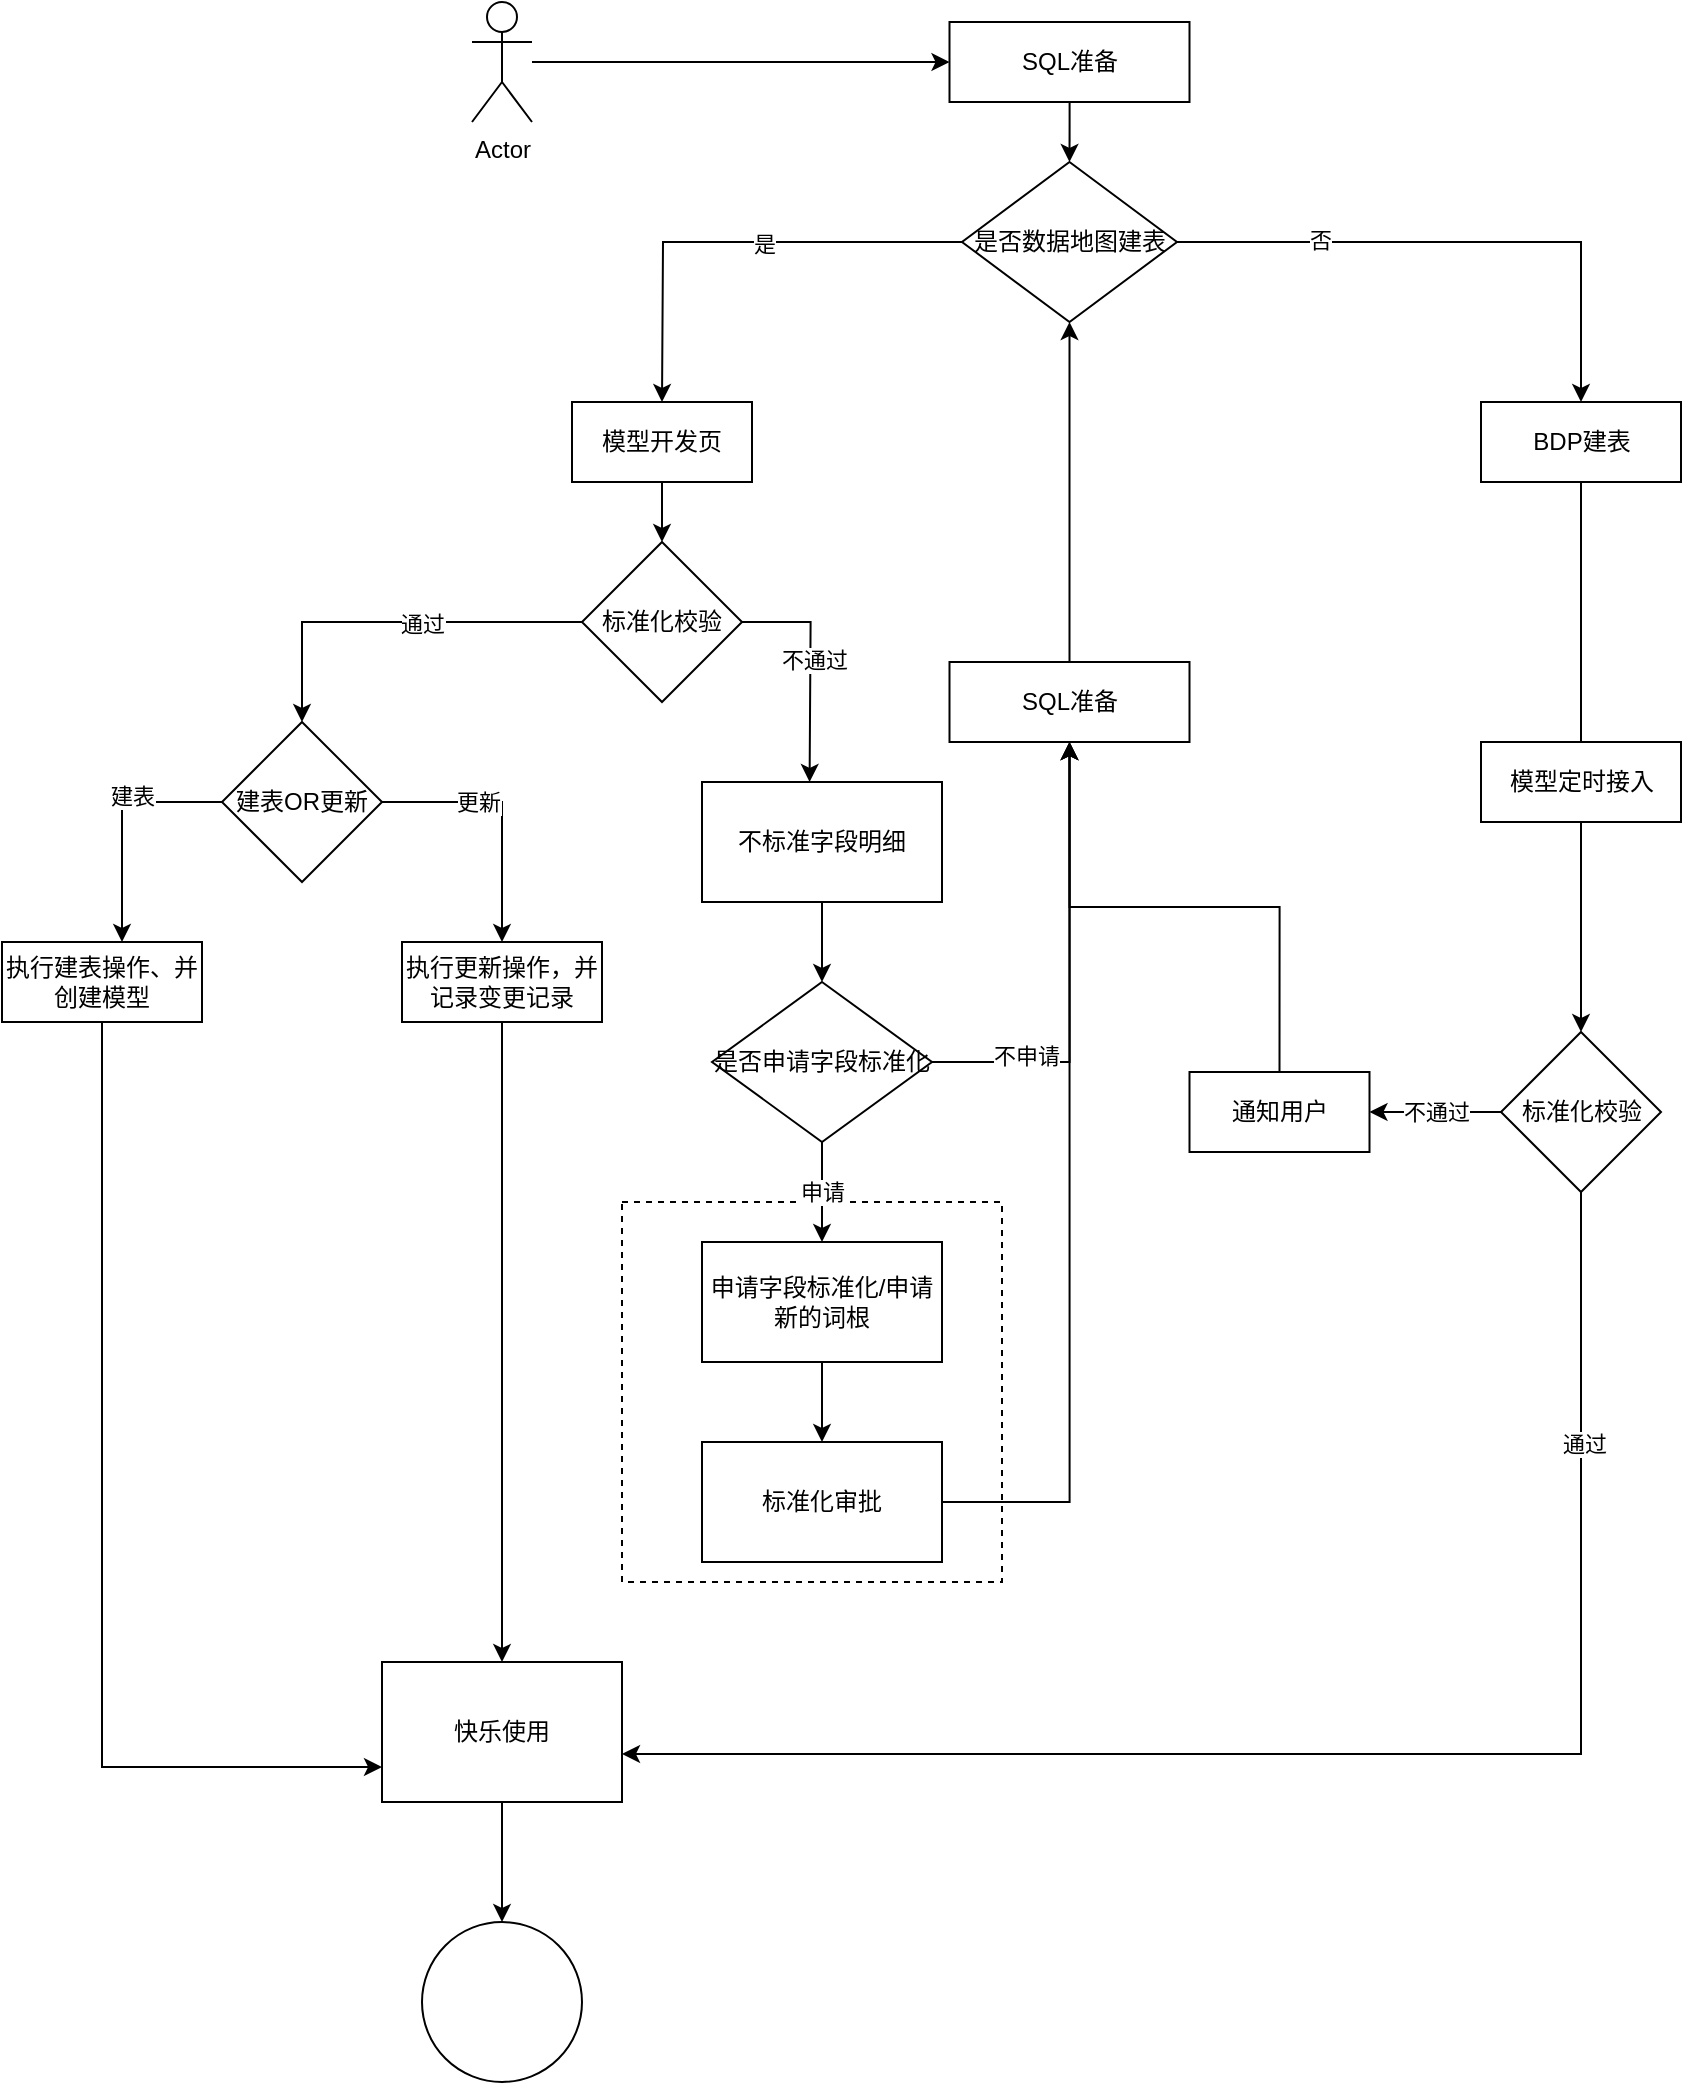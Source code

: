 <mxfile version="16.5.6" type="github" pages="10">
  <diagram id="xXGxKdt8iOO0uVpK90PG" name="标准化">
    <mxGraphModel dx="2500" dy="934" grid="1" gridSize="10" guides="1" tooltips="1" connect="1" arrows="1" fold="1" page="1" pageScale="1" pageWidth="827" pageHeight="1169" math="0" shadow="0">
      <root>
        <mxCell id="0" />
        <mxCell id="1" parent="0" />
        <mxCell id="B2yYNU26rWNEv5t306j0-44" value="" style="whiteSpace=wrap;html=1;aspect=fixed;dashed=1;" parent="1" vertex="1">
          <mxGeometry x="-116" y="630" width="190" height="190" as="geometry" />
        </mxCell>
        <mxCell id="B2yYNU26rWNEv5t306j0-61" style="edgeStyle=orthogonalEdgeStyle;rounded=0;orthogonalLoop=1;jettySize=auto;html=1;" parent="1" source="CAjxfT5lyho2YDszAyyN-2" target="B2yYNU26rWNEv5t306j0-60" edge="1">
          <mxGeometry relative="1" as="geometry" />
        </mxCell>
        <mxCell id="CAjxfT5lyho2YDszAyyN-2" value="Actor" style="shape=umlActor;verticalLabelPosition=bottom;verticalAlign=top;html=1;outlineConnect=0;" parent="1" vertex="1">
          <mxGeometry x="-191" y="30" width="30" height="60" as="geometry" />
        </mxCell>
        <mxCell id="B2yYNU26rWNEv5t306j0-2" style="edgeStyle=orthogonalEdgeStyle;rounded=0;orthogonalLoop=1;jettySize=auto;html=1;" parent="1" source="B2yYNU26rWNEv5t306j0-1" edge="1">
          <mxGeometry relative="1" as="geometry">
            <mxPoint x="-96" y="230" as="targetPoint" />
          </mxGeometry>
        </mxCell>
        <mxCell id="B2yYNU26rWNEv5t306j0-4" value="是" style="edgeLabel;html=1;align=center;verticalAlign=middle;resizable=0;points=[];" parent="B2yYNU26rWNEv5t306j0-2" vertex="1" connectable="0">
          <mxGeometry x="-0.133" y="1" relative="1" as="geometry">
            <mxPoint as="offset" />
          </mxGeometry>
        </mxCell>
        <mxCell id="B2yYNU26rWNEv5t306j0-59" value="" style="edgeStyle=orthogonalEdgeStyle;rounded=0;orthogonalLoop=1;jettySize=auto;html=1;" parent="1" source="B2yYNU26rWNEv5t306j0-1" target="B2yYNU26rWNEv5t306j0-58" edge="1">
          <mxGeometry relative="1" as="geometry" />
        </mxCell>
        <mxCell id="B2yYNU26rWNEv5t306j0-67" value="否" style="edgeLabel;html=1;align=center;verticalAlign=middle;resizable=0;points=[];" parent="B2yYNU26rWNEv5t306j0-59" vertex="1" connectable="0">
          <mxGeometry x="-0.505" y="1" relative="1" as="geometry">
            <mxPoint x="1" as="offset" />
          </mxGeometry>
        </mxCell>
        <mxCell id="B2yYNU26rWNEv5t306j0-1" value="是否数据地图建表" style="rhombus;whiteSpace=wrap;html=1;" parent="1" vertex="1">
          <mxGeometry x="54" y="110" width="107.5" height="80" as="geometry" />
        </mxCell>
        <mxCell id="B2yYNU26rWNEv5t306j0-32" style="edgeStyle=orthogonalEdgeStyle;rounded=0;orthogonalLoop=1;jettySize=auto;html=1;entryX=0.5;entryY=0;entryDx=0;entryDy=0;" parent="1" source="B2yYNU26rWNEv5t306j0-3" target="B2yYNU26rWNEv5t306j0-8" edge="1">
          <mxGeometry relative="1" as="geometry" />
        </mxCell>
        <mxCell id="B2yYNU26rWNEv5t306j0-3" value="模型开发页" style="rounded=0;whiteSpace=wrap;html=1;" parent="1" vertex="1">
          <mxGeometry x="-141" y="230" width="90" height="40" as="geometry" />
        </mxCell>
        <mxCell id="B2yYNU26rWNEv5t306j0-10" value="" style="edgeStyle=orthogonalEdgeStyle;rounded=0;orthogonalLoop=1;jettySize=auto;html=1;" parent="1" source="B2yYNU26rWNEv5t306j0-8" edge="1">
          <mxGeometry relative="1" as="geometry">
            <mxPoint x="-22.2" y="420" as="targetPoint" />
          </mxGeometry>
        </mxCell>
        <mxCell id="B2yYNU26rWNEv5t306j0-34" value="不通过" style="edgeLabel;html=1;align=center;verticalAlign=middle;resizable=0;points=[];" parent="B2yYNU26rWNEv5t306j0-10" vertex="1" connectable="0">
          <mxGeometry x="-0.072" y="2" relative="1" as="geometry">
            <mxPoint as="offset" />
          </mxGeometry>
        </mxCell>
        <mxCell id="B2yYNU26rWNEv5t306j0-24" value="" style="edgeStyle=orthogonalEdgeStyle;rounded=0;orthogonalLoop=1;jettySize=auto;html=1;" parent="1" source="B2yYNU26rWNEv5t306j0-8" target="B2yYNU26rWNEv5t306j0-23" edge="1">
          <mxGeometry relative="1" as="geometry" />
        </mxCell>
        <mxCell id="B2yYNU26rWNEv5t306j0-33" value="通过" style="edgeLabel;html=1;align=center;verticalAlign=middle;resizable=0;points=[];" parent="B2yYNU26rWNEv5t306j0-24" vertex="1" connectable="0">
          <mxGeometry x="-0.158" y="1" relative="1" as="geometry">
            <mxPoint as="offset" />
          </mxGeometry>
        </mxCell>
        <mxCell id="B2yYNU26rWNEv5t306j0-8" value="标准化校验" style="rhombus;whiteSpace=wrap;html=1;" parent="1" vertex="1">
          <mxGeometry x="-136" y="300" width="80" height="80" as="geometry" />
        </mxCell>
        <mxCell id="B2yYNU26rWNEv5t306j0-26" value="" style="edgeStyle=orthogonalEdgeStyle;rounded=0;orthogonalLoop=1;jettySize=auto;html=1;" parent="1" source="B2yYNU26rWNEv5t306j0-23" target="B2yYNU26rWNEv5t306j0-25" edge="1">
          <mxGeometry relative="1" as="geometry">
            <Array as="points">
              <mxPoint x="-366" y="430" />
            </Array>
          </mxGeometry>
        </mxCell>
        <mxCell id="B2yYNU26rWNEv5t306j0-27" value="建表" style="edgeLabel;html=1;align=center;verticalAlign=middle;resizable=0;points=[];" parent="B2yYNU26rWNEv5t306j0-26" vertex="1" connectable="0">
          <mxGeometry x="-0.24" y="-3" relative="1" as="geometry">
            <mxPoint as="offset" />
          </mxGeometry>
        </mxCell>
        <mxCell id="B2yYNU26rWNEv5t306j0-29" value="" style="edgeStyle=orthogonalEdgeStyle;rounded=0;orthogonalLoop=1;jettySize=auto;html=1;" parent="1" source="B2yYNU26rWNEv5t306j0-23" target="B2yYNU26rWNEv5t306j0-28" edge="1">
          <mxGeometry relative="1" as="geometry" />
        </mxCell>
        <mxCell id="B2yYNU26rWNEv5t306j0-31" value="更新" style="edgeLabel;html=1;align=center;verticalAlign=middle;resizable=0;points=[];" parent="B2yYNU26rWNEv5t306j0-29" vertex="1" connectable="0">
          <mxGeometry x="-0.259" relative="1" as="geometry">
            <mxPoint as="offset" />
          </mxGeometry>
        </mxCell>
        <mxCell id="B2yYNU26rWNEv5t306j0-23" value="建表OR更新" style="rhombus;whiteSpace=wrap;html=1;" parent="1" vertex="1">
          <mxGeometry x="-316" y="390" width="80" height="80" as="geometry" />
        </mxCell>
        <mxCell id="B2yYNU26rWNEv5t306j0-42" style="edgeStyle=orthogonalEdgeStyle;rounded=0;orthogonalLoop=1;jettySize=auto;html=1;entryX=0;entryY=0.75;entryDx=0;entryDy=0;exitX=0.5;exitY=1;exitDx=0;exitDy=0;" parent="1" source="B2yYNU26rWNEv5t306j0-25" target="B2yYNU26rWNEv5t306j0-39" edge="1">
          <mxGeometry relative="1" as="geometry" />
        </mxCell>
        <mxCell id="B2yYNU26rWNEv5t306j0-25" value="执行建表操作、并创建模型" style="whiteSpace=wrap;html=1;" parent="1" vertex="1">
          <mxGeometry x="-426" y="500" width="100" height="40" as="geometry" />
        </mxCell>
        <mxCell id="B2yYNU26rWNEv5t306j0-43" style="edgeStyle=orthogonalEdgeStyle;rounded=0;orthogonalLoop=1;jettySize=auto;html=1;entryX=0.5;entryY=0;entryDx=0;entryDy=0;" parent="1" source="B2yYNU26rWNEv5t306j0-28" target="B2yYNU26rWNEv5t306j0-39" edge="1">
          <mxGeometry relative="1" as="geometry" />
        </mxCell>
        <mxCell id="B2yYNU26rWNEv5t306j0-28" value="执行更新操作，并记录变更记录" style="whiteSpace=wrap;html=1;" parent="1" vertex="1">
          <mxGeometry x="-226" y="500" width="100" height="40" as="geometry" />
        </mxCell>
        <mxCell id="B2yYNU26rWNEv5t306j0-37" value="" style="edgeStyle=orthogonalEdgeStyle;rounded=0;orthogonalLoop=1;jettySize=auto;html=1;" parent="1" source="B2yYNU26rWNEv5t306j0-35" target="B2yYNU26rWNEv5t306j0-36" edge="1">
          <mxGeometry relative="1" as="geometry" />
        </mxCell>
        <mxCell id="B2yYNU26rWNEv5t306j0-35" value="不标准字段明细" style="rounded=0;whiteSpace=wrap;html=1;" parent="1" vertex="1">
          <mxGeometry x="-76" y="420" width="120" height="60" as="geometry" />
        </mxCell>
        <mxCell id="B2yYNU26rWNEv5t306j0-45" style="edgeStyle=orthogonalEdgeStyle;rounded=0;orthogonalLoop=1;jettySize=auto;html=1;entryX=0.5;entryY=1;entryDx=0;entryDy=0;" parent="1" source="B2yYNU26rWNEv5t306j0-36" target="B2yYNU26rWNEv5t306j0-48" edge="1">
          <mxGeometry relative="1" as="geometry">
            <mxPoint x="108" y="470" as="targetPoint" />
          </mxGeometry>
        </mxCell>
        <mxCell id="B2yYNU26rWNEv5t306j0-47" value="不申请" style="edgeLabel;html=1;align=center;verticalAlign=middle;resizable=0;points=[];" parent="B2yYNU26rWNEv5t306j0-45" vertex="1" connectable="0">
          <mxGeometry x="-0.591" y="3" relative="1" as="geometry">
            <mxPoint as="offset" />
          </mxGeometry>
        </mxCell>
        <mxCell id="B2yYNU26rWNEv5t306j0-50" value="申请" style="edgeStyle=orthogonalEdgeStyle;rounded=0;orthogonalLoop=1;jettySize=auto;html=1;exitX=0.5;exitY=1;exitDx=0;exitDy=0;entryX=0.5;entryY=0;entryDx=0;entryDy=0;" parent="1" source="B2yYNU26rWNEv5t306j0-36" target="B2yYNU26rWNEv5t306j0-51" edge="1">
          <mxGeometry relative="1" as="geometry" />
        </mxCell>
        <mxCell id="B2yYNU26rWNEv5t306j0-36" value="是否申请字段标准化" style="rhombus;whiteSpace=wrap;html=1;rounded=0;" parent="1" vertex="1">
          <mxGeometry x="-71" y="520" width="110" height="80" as="geometry" />
        </mxCell>
        <mxCell id="0-roiwzyp9VeQKn7AaqL-1" style="edgeStyle=orthogonalEdgeStyle;rounded=0;orthogonalLoop=1;jettySize=auto;html=1;" parent="1" source="B2yYNU26rWNEv5t306j0-39" edge="1">
          <mxGeometry relative="1" as="geometry">
            <mxPoint x="-176" y="990" as="targetPoint" />
          </mxGeometry>
        </mxCell>
        <mxCell id="B2yYNU26rWNEv5t306j0-39" value="快乐使用" style="whiteSpace=wrap;html=1;" parent="1" vertex="1">
          <mxGeometry x="-236" y="860" width="120" height="70" as="geometry" />
        </mxCell>
        <mxCell id="B2yYNU26rWNEv5t306j0-49" style="edgeStyle=orthogonalEdgeStyle;rounded=0;orthogonalLoop=1;jettySize=auto;html=1;entryX=0.5;entryY=1;entryDx=0;entryDy=0;" parent="1" source="B2yYNU26rWNEv5t306j0-48" target="B2yYNU26rWNEv5t306j0-1" edge="1">
          <mxGeometry relative="1" as="geometry" />
        </mxCell>
        <mxCell id="B2yYNU26rWNEv5t306j0-48" value="SQL准备" style="rounded=0;whiteSpace=wrap;html=1;" parent="1" vertex="1">
          <mxGeometry x="47.75" y="360" width="120" height="40" as="geometry" />
        </mxCell>
        <mxCell id="B2yYNU26rWNEv5t306j0-54" style="edgeStyle=orthogonalEdgeStyle;rounded=0;orthogonalLoop=1;jettySize=auto;html=1;entryX=0.5;entryY=0;entryDx=0;entryDy=0;" parent="1" source="B2yYNU26rWNEv5t306j0-51" target="B2yYNU26rWNEv5t306j0-52" edge="1">
          <mxGeometry relative="1" as="geometry" />
        </mxCell>
        <mxCell id="B2yYNU26rWNEv5t306j0-51" value="申请字段标准化/申请新的词根" style="rounded=0;whiteSpace=wrap;html=1;" parent="1" vertex="1">
          <mxGeometry x="-76" y="650" width="120" height="60" as="geometry" />
        </mxCell>
        <mxCell id="B2yYNU26rWNEv5t306j0-55" style="edgeStyle=orthogonalEdgeStyle;rounded=0;orthogonalLoop=1;jettySize=auto;html=1;entryX=0.5;entryY=1;entryDx=0;entryDy=0;" parent="1" source="B2yYNU26rWNEv5t306j0-52" target="B2yYNU26rWNEv5t306j0-48" edge="1">
          <mxGeometry relative="1" as="geometry">
            <Array as="points">
              <mxPoint x="108" y="780" />
            </Array>
          </mxGeometry>
        </mxCell>
        <mxCell id="B2yYNU26rWNEv5t306j0-52" value="标准化审批" style="rounded=0;whiteSpace=wrap;html=1;" parent="1" vertex="1">
          <mxGeometry x="-76" y="750" width="120" height="60" as="geometry" />
        </mxCell>
        <mxCell id="B2yYNU26rWNEv5t306j0-66" value="" style="edgeStyle=orthogonalEdgeStyle;rounded=0;orthogonalLoop=1;jettySize=auto;html=1;" parent="1" source="B2yYNU26rWNEv5t306j0-58" edge="1">
          <mxGeometry relative="1" as="geometry">
            <mxPoint x="363.5" y="440" as="targetPoint" />
          </mxGeometry>
        </mxCell>
        <mxCell id="B2yYNU26rWNEv5t306j0-58" value="BDP建表" style="whiteSpace=wrap;html=1;" parent="1" vertex="1">
          <mxGeometry x="313.5" y="230" width="100" height="40" as="geometry" />
        </mxCell>
        <mxCell id="B2yYNU26rWNEv5t306j0-62" style="edgeStyle=orthogonalEdgeStyle;rounded=0;orthogonalLoop=1;jettySize=auto;html=1;entryX=0.5;entryY=0;entryDx=0;entryDy=0;" parent="1" source="B2yYNU26rWNEv5t306j0-60" target="B2yYNU26rWNEv5t306j0-1" edge="1">
          <mxGeometry relative="1" as="geometry" />
        </mxCell>
        <mxCell id="B2yYNU26rWNEv5t306j0-60" value="SQL准备" style="rounded=0;whiteSpace=wrap;html=1;" parent="1" vertex="1">
          <mxGeometry x="47.75" y="40" width="120" height="40" as="geometry" />
        </mxCell>
        <mxCell id="B2yYNU26rWNEv5t306j0-69" style="edgeStyle=orthogonalEdgeStyle;rounded=0;orthogonalLoop=1;jettySize=auto;html=1;entryX=0.5;entryY=0;entryDx=0;entryDy=0;" parent="1" source="B2yYNU26rWNEv5t306j0-68" target="B2yYNU26rWNEv5t306j0-70" edge="1">
          <mxGeometry relative="1" as="geometry">
            <mxPoint x="363.5" y="500" as="targetPoint" />
          </mxGeometry>
        </mxCell>
        <mxCell id="B2yYNU26rWNEv5t306j0-68" value="模型定时接入" style="whiteSpace=wrap;html=1;" parent="1" vertex="1">
          <mxGeometry x="313.5" y="400" width="100" height="40" as="geometry" />
        </mxCell>
        <mxCell id="B2yYNU26rWNEv5t306j0-75" value="不通过" style="edgeStyle=orthogonalEdgeStyle;rounded=0;orthogonalLoop=1;jettySize=auto;html=1;entryX=1;entryY=0.5;entryDx=0;entryDy=0;" parent="1" source="B2yYNU26rWNEv5t306j0-70" target="B2yYNU26rWNEv5t306j0-74" edge="1">
          <mxGeometry relative="1" as="geometry">
            <mxPoint x="287.25" y="540" as="targetPoint" />
          </mxGeometry>
        </mxCell>
        <mxCell id="B2yYNU26rWNEv5t306j0-77" style="edgeStyle=orthogonalEdgeStyle;rounded=0;orthogonalLoop=1;jettySize=auto;html=1;entryX=1;entryY=0.657;entryDx=0;entryDy=0;entryPerimeter=0;exitX=0.5;exitY=1;exitDx=0;exitDy=0;" parent="1" source="B2yYNU26rWNEv5t306j0-70" target="B2yYNU26rWNEv5t306j0-39" edge="1">
          <mxGeometry relative="1" as="geometry">
            <Array as="points">
              <mxPoint x="364" y="906" />
            </Array>
          </mxGeometry>
        </mxCell>
        <mxCell id="B2yYNU26rWNEv5t306j0-78" value="通过" style="edgeLabel;html=1;align=center;verticalAlign=middle;resizable=0;points=[];" parent="B2yYNU26rWNEv5t306j0-77" vertex="1" connectable="0">
          <mxGeometry x="-0.669" y="1" relative="1" as="geometry">
            <mxPoint as="offset" />
          </mxGeometry>
        </mxCell>
        <mxCell id="B2yYNU26rWNEv5t306j0-70" value="标准化校验" style="rhombus;whiteSpace=wrap;html=1;" parent="1" vertex="1">
          <mxGeometry x="323.5" y="545" width="80" height="80" as="geometry" />
        </mxCell>
        <mxCell id="B2yYNU26rWNEv5t306j0-76" style="edgeStyle=orthogonalEdgeStyle;rounded=0;orthogonalLoop=1;jettySize=auto;html=1;entryX=0.5;entryY=1;entryDx=0;entryDy=0;exitX=0.5;exitY=0;exitDx=0;exitDy=0;" parent="1" source="B2yYNU26rWNEv5t306j0-74" target="B2yYNU26rWNEv5t306j0-48" edge="1">
          <mxGeometry relative="1" as="geometry" />
        </mxCell>
        <mxCell id="B2yYNU26rWNEv5t306j0-74" value="通知用户" style="whiteSpace=wrap;html=1;" parent="1" vertex="1">
          <mxGeometry x="167.75" y="565" width="90" height="40" as="geometry" />
        </mxCell>
        <mxCell id="0-roiwzyp9VeQKn7AaqL-2" value="" style="ellipse;whiteSpace=wrap;html=1;aspect=fixed;" parent="1" vertex="1">
          <mxGeometry x="-216" y="990" width="80" height="80" as="geometry" />
        </mxCell>
      </root>
    </mxGraphModel>
  </diagram>
  <diagram id="O7PDFazEW4tRMc_VwIXq" name="模型状态v1">
    <mxGraphModel dx="1422" dy="794" grid="1" gridSize="10" guides="1" tooltips="1" connect="1" arrows="1" fold="1" page="1" pageScale="1" pageWidth="827" pageHeight="1169" math="0" shadow="0">
      <root>
        <mxCell id="mAQaKjsonswAY27nDibM-0" />
        <mxCell id="mAQaKjsonswAY27nDibM-1" parent="mAQaKjsonswAY27nDibM-0" />
        <mxCell id="mAQaKjsonswAY27nDibM-33" value="" style="rounded=0;whiteSpace=wrap;html=1;dashed=1;" parent="mAQaKjsonswAY27nDibM-1" vertex="1">
          <mxGeometry x="125" y="210" width="150" height="140" as="geometry" />
        </mxCell>
        <mxCell id="mAQaKjsonswAY27nDibM-9" style="edgeStyle=orthogonalEdgeStyle;rounded=0;orthogonalLoop=1;jettySize=auto;html=1;exitX=0.5;exitY=1;exitDx=0;exitDy=0;entryX=0.5;entryY=0;entryDx=0;entryDy=0;" parent="mAQaKjsonswAY27nDibM-1" source="mAQaKjsonswAY27nDibM-2" target="mAQaKjsonswAY27nDibM-3" edge="1">
          <mxGeometry relative="1" as="geometry" />
        </mxCell>
        <mxCell id="mAQaKjsonswAY27nDibM-2" value="接入新模型" style="rounded=1;whiteSpace=wrap;html=1;" parent="mAQaKjsonswAY27nDibM-1" vertex="1">
          <mxGeometry x="300" y="40" width="120" height="60" as="geometry" />
        </mxCell>
        <mxCell id="mAQaKjsonswAY27nDibM-6" value="" style="edgeStyle=orthogonalEdgeStyle;rounded=0;orthogonalLoop=1;jettySize=auto;html=1;" parent="mAQaKjsonswAY27nDibM-1" source="mAQaKjsonswAY27nDibM-3" target="mAQaKjsonswAY27nDibM-5" edge="1">
          <mxGeometry relative="1" as="geometry" />
        </mxCell>
        <mxCell id="mAQaKjsonswAY27nDibM-7" value="是" style="edgeLabel;html=1;align=center;verticalAlign=middle;resizable=0;points=[];" parent="mAQaKjsonswAY27nDibM-6" vertex="1" connectable="0">
          <mxGeometry x="0.095" y="3" relative="1" as="geometry">
            <mxPoint as="offset" />
          </mxGeometry>
        </mxCell>
        <mxCell id="mAQaKjsonswAY27nDibM-11" value="" style="edgeStyle=orthogonalEdgeStyle;rounded=0;orthogonalLoop=1;jettySize=auto;html=1;" parent="mAQaKjsonswAY27nDibM-1" source="mAQaKjsonswAY27nDibM-3" target="mAQaKjsonswAY27nDibM-10" edge="1">
          <mxGeometry relative="1" as="geometry" />
        </mxCell>
        <mxCell id="mAQaKjsonswAY27nDibM-12" value="否" style="edgeLabel;html=1;align=center;verticalAlign=middle;resizable=0;points=[];" parent="mAQaKjsonswAY27nDibM-11" vertex="1" connectable="0">
          <mxGeometry x="-0.067" y="2" relative="1" as="geometry">
            <mxPoint as="offset" />
          </mxGeometry>
        </mxCell>
        <mxCell id="mAQaKjsonswAY27nDibM-3" value="是否临时表" style="rhombus;whiteSpace=wrap;html=1;" parent="mAQaKjsonswAY27nDibM-1" vertex="1">
          <mxGeometry x="320" y="130" width="80" height="80" as="geometry" />
        </mxCell>
        <mxCell id="mAQaKjsonswAY27nDibM-22" style="edgeStyle=orthogonalEdgeStyle;rounded=0;orthogonalLoop=1;jettySize=auto;html=1;exitX=0.5;exitY=1;exitDx=0;exitDy=0;entryX=0.5;entryY=0;entryDx=0;entryDy=0;" parent="mAQaKjsonswAY27nDibM-1" source="mAQaKjsonswAY27nDibM-5" target="mAQaKjsonswAY27nDibM-21" edge="1">
          <mxGeometry relative="1" as="geometry" />
        </mxCell>
        <mxCell id="mAQaKjsonswAY27nDibM-5" value="开发中状态" style="whiteSpace=wrap;html=1;fillColor=#dae8fc;strokeColor=#6c8ebf;" parent="mAQaKjsonswAY27nDibM-1" vertex="1">
          <mxGeometry x="140" y="140" width="120" height="60" as="geometry" />
        </mxCell>
        <mxCell id="mAQaKjsonswAY27nDibM-14" value="" style="edgeStyle=orthogonalEdgeStyle;rounded=0;orthogonalLoop=1;jettySize=auto;html=1;" parent="mAQaKjsonswAY27nDibM-1" source="mAQaKjsonswAY27nDibM-10" target="mAQaKjsonswAY27nDibM-13" edge="1">
          <mxGeometry relative="1" as="geometry" />
        </mxCell>
        <mxCell id="mAQaKjsonswAY27nDibM-10" value="初始化状态" style="whiteSpace=wrap;html=1;fillColor=#ffe6cc;strokeColor=#d79b00;" parent="mAQaKjsonswAY27nDibM-1" vertex="1">
          <mxGeometry x="449" y="250" width="120" height="60" as="geometry" />
        </mxCell>
        <mxCell id="mAQaKjsonswAY27nDibM-18" style="edgeStyle=orthogonalEdgeStyle;rounded=0;orthogonalLoop=1;jettySize=auto;html=1;exitX=0.5;exitY=1;exitDx=0;exitDy=0;" parent="mAQaKjsonswAY27nDibM-1" source="mAQaKjsonswAY27nDibM-13" target="mAQaKjsonswAY27nDibM-17" edge="1">
          <mxGeometry relative="1" as="geometry" />
        </mxCell>
        <mxCell id="mAQaKjsonswAY27nDibM-13" value="通知补充模型" style="whiteSpace=wrap;html=1;" parent="mAQaKjsonswAY27nDibM-1" vertex="1">
          <mxGeometry x="449" y="360" width="120" height="60" as="geometry" />
        </mxCell>
        <mxCell id="mAQaKjsonswAY27nDibM-15" value="可使用状态" style="whiteSpace=wrap;html=1;fillColor=#d5e8d4;strokeColor=#82b366;" parent="mAQaKjsonswAY27nDibM-1" vertex="1">
          <mxGeometry x="260" y="480" width="120" height="60" as="geometry" />
        </mxCell>
        <mxCell id="mAQaKjsonswAY27nDibM-19" style="edgeStyle=orthogonalEdgeStyle;rounded=0;orthogonalLoop=1;jettySize=auto;html=1;exitX=0;exitY=0.5;exitDx=0;exitDy=0;" parent="mAQaKjsonswAY27nDibM-1" source="mAQaKjsonswAY27nDibM-17" target="mAQaKjsonswAY27nDibM-15" edge="1">
          <mxGeometry relative="1" as="geometry" />
        </mxCell>
        <mxCell id="mAQaKjsonswAY27nDibM-38" value="是" style="edgeLabel;html=1;align=center;verticalAlign=middle;resizable=0;points=[];" parent="mAQaKjsonswAY27nDibM-19" vertex="1" connectable="0">
          <mxGeometry x="-0.503" y="-1" relative="1" as="geometry">
            <mxPoint as="offset" />
          </mxGeometry>
        </mxCell>
        <mxCell id="mAQaKjsonswAY27nDibM-20" style="edgeStyle=orthogonalEdgeStyle;rounded=0;orthogonalLoop=1;jettySize=auto;html=1;exitX=1;exitY=0.5;exitDx=0;exitDy=0;entryX=1;entryY=0.5;entryDx=0;entryDy=0;" parent="mAQaKjsonswAY27nDibM-1" source="mAQaKjsonswAY27nDibM-17" target="mAQaKjsonswAY27nDibM-10" edge="1">
          <mxGeometry relative="1" as="geometry">
            <Array as="points">
              <mxPoint x="610" y="510" />
              <mxPoint x="610" y="280" />
            </Array>
          </mxGeometry>
        </mxCell>
        <mxCell id="mAQaKjsonswAY27nDibM-37" value="否" style="edgeLabel;html=1;align=center;verticalAlign=middle;resizable=0;points=[];" parent="mAQaKjsonswAY27nDibM-20" vertex="1" connectable="0">
          <mxGeometry x="-0.199" y="-1" relative="1" as="geometry">
            <mxPoint as="offset" />
          </mxGeometry>
        </mxCell>
        <mxCell id="mAQaKjsonswAY27nDibM-17" value="是否补充" style="rhombus;whiteSpace=wrap;html=1;" parent="mAQaKjsonswAY27nDibM-1" vertex="1">
          <mxGeometry x="469" y="470" width="80" height="80" as="geometry" />
        </mxCell>
        <mxCell id="mAQaKjsonswAY27nDibM-29" style="edgeStyle=orthogonalEdgeStyle;rounded=0;orthogonalLoop=1;jettySize=auto;html=1;exitX=1;exitY=0.5;exitDx=0;exitDy=0;entryX=0;entryY=0.5;entryDx=0;entryDy=0;" parent="mAQaKjsonswAY27nDibM-1" source="mAQaKjsonswAY27nDibM-21" target="mAQaKjsonswAY27nDibM-10" edge="1">
          <mxGeometry relative="1" as="geometry">
            <mxPoint x="320" y="390" as="targetPoint" />
          </mxGeometry>
        </mxCell>
        <mxCell id="mAQaKjsonswAY27nDibM-34" value="否" style="edgeLabel;html=1;align=center;verticalAlign=middle;resizable=0;points=[];" parent="mAQaKjsonswAY27nDibM-29" vertex="1" connectable="0">
          <mxGeometry x="0.28" relative="1" as="geometry">
            <mxPoint as="offset" />
          </mxGeometry>
        </mxCell>
        <mxCell id="mAQaKjsonswAY27nDibM-35" style="edgeStyle=orthogonalEdgeStyle;rounded=0;orthogonalLoop=1;jettySize=auto;html=1;exitX=0;exitY=0.5;exitDx=0;exitDy=0;entryX=0;entryY=0.5;entryDx=0;entryDy=0;" parent="mAQaKjsonswAY27nDibM-1" source="mAQaKjsonswAY27nDibM-21" target="mAQaKjsonswAY27nDibM-5" edge="1">
          <mxGeometry relative="1" as="geometry">
            <Array as="points">
              <mxPoint x="70" y="280" />
              <mxPoint x="70" y="170" />
            </Array>
          </mxGeometry>
        </mxCell>
        <mxCell id="fq_GfL-TXoqNCYssotU_-0" value="是" style="edgeLabel;html=1;align=center;verticalAlign=middle;resizable=0;points=[];" parent="mAQaKjsonswAY27nDibM-35" vertex="1" connectable="0">
          <mxGeometry x="-0.593" relative="1" as="geometry">
            <mxPoint as="offset" />
          </mxGeometry>
        </mxCell>
        <mxCell id="mAQaKjsonswAY27nDibM-21" value="是否临时表" style="rhombus;whiteSpace=wrap;html=1;" parent="mAQaKjsonswAY27nDibM-1" vertex="1">
          <mxGeometry x="160" y="240" width="80" height="80" as="geometry" />
        </mxCell>
        <mxCell id="mAQaKjsonswAY27nDibM-36" value="定时刷新" style="text;html=1;strokeColor=none;fillColor=none;align=center;verticalAlign=middle;whiteSpace=wrap;rounded=0;dashed=1;" parent="mAQaKjsonswAY27nDibM-1" vertex="1">
          <mxGeometry x="125" y="220" width="60" height="30" as="geometry" />
        </mxCell>
      </root>
    </mxGraphModel>
  </diagram>
  <diagram id="lGE8OukoJs3TS2kqnqE1" name="模型状态v2">
    <mxGraphModel dx="1422" dy="794" grid="1" gridSize="10" guides="1" tooltips="1" connect="1" arrows="1" fold="1" page="1" pageScale="1" pageWidth="827" pageHeight="1169" math="0" shadow="0">
      <root>
        <mxCell id="DkpiZ0XkBTSuOIHpz3kq-0" />
        <mxCell id="DkpiZ0XkBTSuOIHpz3kq-1" parent="DkpiZ0XkBTSuOIHpz3kq-0" />
        <mxCell id="YXcfzp4pWKex4eJFtEK8-9" value="" style="rounded=0;whiteSpace=wrap;html=1;fontSize=11;dashed=1;strokeWidth=2;fillColor=#f5f5f5;strokeColor=#666666;fontColor=#333333;" parent="DkpiZ0XkBTSuOIHpz3kq-1" vertex="1">
          <mxGeometry x="280" y="100" width="260" height="550" as="geometry" />
        </mxCell>
        <mxCell id="Gqiy77lAfZoJTO5pJd9p-2" style="edgeStyle=orthogonalEdgeStyle;rounded=0;orthogonalLoop=1;jettySize=auto;html=1;exitX=0.5;exitY=1;exitDx=0;exitDy=0;entryX=0.5;entryY=0;entryDx=0;entryDy=0;" parent="DkpiZ0XkBTSuOIHpz3kq-1" source="DkpiZ0XkBTSuOIHpz3kq-2" target="Gqiy77lAfZoJTO5pJd9p-0" edge="1">
          <mxGeometry relative="1" as="geometry" />
        </mxCell>
        <mxCell id="DkpiZ0XkBTSuOIHpz3kq-2" value="接入新模型" style="rounded=1;whiteSpace=wrap;html=1;" parent="DkpiZ0XkBTSuOIHpz3kq-1" vertex="1">
          <mxGeometry x="360" y="150" width="120" height="60" as="geometry" />
        </mxCell>
        <mxCell id="kgOmxnpqEROobPiLdmif-1" style="edgeStyle=orthogonalEdgeStyle;rounded=0;orthogonalLoop=1;jettySize=auto;html=1;exitX=0.5;exitY=1;exitDx=0;exitDy=0;entryX=0.5;entryY=0;entryDx=0;entryDy=0;" parent="DkpiZ0XkBTSuOIHpz3kq-1" source="Gqiy77lAfZoJTO5pJd9p-0" target="kgOmxnpqEROobPiLdmif-0" edge="1">
          <mxGeometry relative="1" as="geometry" />
        </mxCell>
        <mxCell id="Gqiy77lAfZoJTO5pJd9p-0" value="&lt;b&gt;待维护（状态）&lt;/b&gt;" style="whiteSpace=wrap;html=1;fillColor=#dae8fc;strokeColor=#6c8ebf;" parent="DkpiZ0XkBTSuOIHpz3kq-1" vertex="1">
          <mxGeometry x="360" y="250" width="120" height="60" as="geometry" />
        </mxCell>
        <mxCell id="G5BM3nWzN9ryNYwH-uF4-1" style="edgeStyle=orthogonalEdgeStyle;rounded=0;orthogonalLoop=1;jettySize=auto;html=1;exitX=0.5;exitY=1;exitDx=0;exitDy=0;entryX=0.5;entryY=0;entryDx=0;entryDy=0;" parent="DkpiZ0XkBTSuOIHpz3kq-1" source="kgOmxnpqEROobPiLdmif-0" target="G5BM3nWzN9ryNYwH-uF4-0" edge="1">
          <mxGeometry relative="1" as="geometry" />
        </mxCell>
        <mxCell id="kgOmxnpqEROobPiLdmif-0" value="定时通知补充模型" style="whiteSpace=wrap;html=1;" parent="DkpiZ0XkBTSuOIHpz3kq-1" vertex="1">
          <mxGeometry x="360" y="350" width="120" height="60" as="geometry" />
        </mxCell>
        <mxCell id="YXcfzp4pWKex4eJFtEK8-2" style="edgeStyle=orthogonalEdgeStyle;rounded=0;orthogonalLoop=1;jettySize=auto;html=1;exitX=0;exitY=0.5;exitDx=0;exitDy=0;entryX=0;entryY=0.5;entryDx=0;entryDy=0;" parent="DkpiZ0XkBTSuOIHpz3kq-1" source="G5BM3nWzN9ryNYwH-uF4-0" target="kgOmxnpqEROobPiLdmif-0" edge="1">
          <mxGeometry relative="1" as="geometry">
            <Array as="points">
              <mxPoint x="320" y="480" />
              <mxPoint x="320" y="380" />
            </Array>
          </mxGeometry>
        </mxCell>
        <mxCell id="YXcfzp4pWKex4eJFtEK8-3" value="否" style="edgeLabel;html=1;align=center;verticalAlign=middle;resizable=0;points=[];" parent="YXcfzp4pWKex4eJFtEK8-2" vertex="1" connectable="0">
          <mxGeometry x="0.219" y="-1" relative="1" as="geometry">
            <mxPoint as="offset" />
          </mxGeometry>
        </mxCell>
        <mxCell id="YXcfzp4pWKex4eJFtEK8-4" value="是" style="edgeStyle=orthogonalEdgeStyle;rounded=0;orthogonalLoop=1;jettySize=auto;html=1;exitX=0.5;exitY=1;exitDx=0;exitDy=0;entryX=0.5;entryY=0;entryDx=0;entryDy=0;" parent="DkpiZ0XkBTSuOIHpz3kq-1" source="G5BM3nWzN9ryNYwH-uF4-0" target="YXcfzp4pWKex4eJFtEK8-0" edge="1">
          <mxGeometry relative="1" as="geometry" />
        </mxCell>
        <mxCell id="G5BM3nWzN9ryNYwH-uF4-0" value="是否补充" style="rhombus;whiteSpace=wrap;html=1;" parent="DkpiZ0XkBTSuOIHpz3kq-1" vertex="1">
          <mxGeometry x="380" y="440" width="80" height="80" as="geometry" />
        </mxCell>
        <mxCell id="YXcfzp4pWKex4eJFtEK8-0" value="&lt;b&gt;已维护（状态）&lt;/b&gt;" style="whiteSpace=wrap;html=1;fillColor=#d5e8d4;strokeColor=#82b366;" parent="DkpiZ0XkBTSuOIHpz3kq-1" vertex="1">
          <mxGeometry x="360" y="570" width="120" height="60" as="geometry" />
        </mxCell>
        <mxCell id="YXcfzp4pWKex4eJFtEK8-5" value="&lt;font style=&quot;font-size: 11px&quot;&gt;管理信息&lt;/font&gt;" style="text;html=1;strokeColor=none;fillColor=none;align=center;verticalAlign=middle;whiteSpace=wrap;rounded=0;" parent="DkpiZ0XkBTSuOIHpz3kq-1" vertex="1">
          <mxGeometry x="355" y="250" width="60" height="15" as="geometry" />
        </mxCell>
        <mxCell id="YXcfzp4pWKex4eJFtEK8-6" value="管理信息" style="text;html=1;strokeColor=none;fillColor=none;align=center;verticalAlign=middle;whiteSpace=wrap;rounded=0;" parent="DkpiZ0XkBTSuOIHpz3kq-1" vertex="1">
          <mxGeometry x="360" y="570" width="50" height="15" as="geometry" />
        </mxCell>
        <mxCell id="YXcfzp4pWKex4eJFtEK8-10" value="&lt;b&gt;管理信息状态&lt;/b&gt;" style="text;html=1;strokeColor=none;fillColor=none;align=center;verticalAlign=middle;whiteSpace=wrap;rounded=0;dashed=1;fontSize=11;" parent="DkpiZ0XkBTSuOIHpz3kq-1" vertex="1">
          <mxGeometry x="370" y="110" width="100" height="30" as="geometry" />
        </mxCell>
      </root>
    </mxGraphModel>
  </diagram>
  <diagram id="_6lKLXVkJmKeJXegLWch" name="清理模型">
    <mxGraphModel dx="1422" dy="794" grid="1" gridSize="10" guides="1" tooltips="1" connect="1" arrows="1" fold="1" page="1" pageScale="1" pageWidth="827" pageHeight="1169" math="0" shadow="0">
      <root>
        <mxCell id="YgtTm3XAJIInS8G5c1or-0" />
        <mxCell id="YgtTm3XAJIInS8G5c1or-1" parent="YgtTm3XAJIInS8G5c1or-0" />
        <mxCell id="YgtTm3XAJIInS8G5c1or-4" style="edgeStyle=orthogonalEdgeStyle;rounded=0;orthogonalLoop=1;jettySize=auto;html=1;exitX=0.5;exitY=1;exitDx=0;exitDy=0;entryX=0.5;entryY=0;entryDx=0;entryDy=0;" parent="YgtTm3XAJIInS8G5c1or-1" source="YgtTm3XAJIInS8G5c1or-2" target="YgtTm3XAJIInS8G5c1or-3" edge="1">
          <mxGeometry relative="1" as="geometry" />
        </mxCell>
        <mxCell id="YgtTm3XAJIInS8G5c1or-2" value="模型列表" style="rounded=0;whiteSpace=wrap;html=1;" parent="YgtTm3XAJIInS8G5c1or-1" vertex="1">
          <mxGeometry x="300" y="90" width="120" height="60" as="geometry" />
        </mxCell>
        <mxCell id="YgtTm3XAJIInS8G5c1or-5" style="edgeStyle=orthogonalEdgeStyle;rounded=0;orthogonalLoop=1;jettySize=auto;html=1;exitX=0;exitY=0.5;exitDx=0;exitDy=0;entryX=0.5;entryY=0;entryDx=0;entryDy=0;" parent="YgtTm3XAJIInS8G5c1or-1" source="YgtTm3XAJIInS8G5c1or-3" target="YgtTm3XAJIInS8G5c1or-15" edge="1">
          <mxGeometry relative="1" as="geometry">
            <mxPoint x="210" y="300" as="targetPoint" />
          </mxGeometry>
        </mxCell>
        <mxCell id="YgtTm3XAJIInS8G5c1or-6" value="存在" style="edgeLabel;html=1;align=center;verticalAlign=middle;resizable=0;points=[];" parent="YgtTm3XAJIInS8G5c1or-5" vertex="1" connectable="0">
          <mxGeometry x="0.157" y="-1" relative="1" as="geometry">
            <mxPoint as="offset" />
          </mxGeometry>
        </mxCell>
        <mxCell id="YgtTm3XAJIInS8G5c1or-22" style="edgeStyle=orthogonalEdgeStyle;rounded=0;orthogonalLoop=1;jettySize=auto;html=1;exitX=1;exitY=0.5;exitDx=0;exitDy=0;entryX=0.5;entryY=0;entryDx=0;entryDy=0;" parent="YgtTm3XAJIInS8G5c1or-1" source="YgtTm3XAJIInS8G5c1or-3" target="YgtTm3XAJIInS8G5c1or-20" edge="1">
          <mxGeometry relative="1" as="geometry" />
        </mxCell>
        <mxCell id="YgtTm3XAJIInS8G5c1or-23" value="不存在" style="edgeLabel;html=1;align=center;verticalAlign=middle;resizable=0;points=[];" parent="YgtTm3XAJIInS8G5c1or-22" vertex="1" connectable="0">
          <mxGeometry x="0.15" y="-2" relative="1" as="geometry">
            <mxPoint as="offset" />
          </mxGeometry>
        </mxCell>
        <mxCell id="YgtTm3XAJIInS8G5c1or-3" value="模型是否存在" style="rhombus;whiteSpace=wrap;html=1;" parent="YgtTm3XAJIInS8G5c1or-1" vertex="1">
          <mxGeometry x="280" y="180" width="160" height="80" as="geometry" />
        </mxCell>
        <mxCell id="YgtTm3XAJIInS8G5c1or-15" value="不做调整" style="whiteSpace=wrap;html=1;" parent="YgtTm3XAJIInS8G5c1or-1" vertex="1">
          <mxGeometry x="150" y="460" width="120" height="60" as="geometry" />
        </mxCell>
        <mxCell id="YgtTm3XAJIInS8G5c1or-24" style="edgeStyle=orthogonalEdgeStyle;rounded=0;orthogonalLoop=1;jettySize=auto;html=1;exitX=0;exitY=0.5;exitDx=0;exitDy=0;entryX=0.5;entryY=0;entryDx=0;entryDy=0;" parent="YgtTm3XAJIInS8G5c1or-1" source="YgtTm3XAJIInS8G5c1or-20" target="YgtTm3XAJIInS8G5c1or-32" edge="1">
          <mxGeometry relative="1" as="geometry">
            <mxPoint x="360" y="430" as="targetPoint" />
            <Array as="points">
              <mxPoint x="360" y="340" />
              <mxPoint x="360" y="460" />
            </Array>
          </mxGeometry>
        </mxCell>
        <mxCell id="YgtTm3XAJIInS8G5c1or-30" value="已维护" style="edgeLabel;html=1;align=center;verticalAlign=middle;resizable=0;points=[];" parent="YgtTm3XAJIInS8G5c1or-24" vertex="1" connectable="0">
          <mxGeometry x="0.04" y="2" relative="1" as="geometry">
            <mxPoint as="offset" />
          </mxGeometry>
        </mxCell>
        <mxCell id="YgtTm3XAJIInS8G5c1or-29" value="待维护" style="edgeStyle=orthogonalEdgeStyle;rounded=0;orthogonalLoop=1;jettySize=auto;html=1;" parent="YgtTm3XAJIInS8G5c1or-1" source="YgtTm3XAJIInS8G5c1or-20" target="YgtTm3XAJIInS8G5c1or-28" edge="1">
          <mxGeometry relative="1" as="geometry" />
        </mxCell>
        <mxCell id="YgtTm3XAJIInS8G5c1or-20" value="模型当前状态" style="rhombus;whiteSpace=wrap;html=1;" parent="YgtTm3XAJIInS8G5c1or-1" vertex="1">
          <mxGeometry x="440" y="300" width="160" height="80" as="geometry" />
        </mxCell>
        <mxCell id="YgtTm3XAJIInS8G5c1or-28" value="删除模型" style="whiteSpace=wrap;html=1;" parent="YgtTm3XAJIInS8G5c1or-1" vertex="1">
          <mxGeometry x="460" y="460" width="120" height="60" as="geometry" />
        </mxCell>
        <mxCell id="YgtTm3XAJIInS8G5c1or-32" value="置为已下线状态" style="rounded=0;whiteSpace=wrap;html=1;" parent="YgtTm3XAJIInS8G5c1or-1" vertex="1">
          <mxGeometry x="300" y="460" width="120" height="60" as="geometry" />
        </mxCell>
      </root>
    </mxGraphModel>
  </diagram>
  <diagram id="bKWNFWZP6G0s6syviJMn" name="埋点">
    <mxGraphModel dx="2249" dy="1963" grid="1" gridSize="10" guides="1" tooltips="1" connect="1" arrows="1" fold="1" page="1" pageScale="1" pageWidth="827" pageHeight="1169" math="0" shadow="0">
      <root>
        <mxCell id="O0usHUi_X07zi4eo3Ggf-0" />
        <mxCell id="O0usHUi_X07zi4eo3Ggf-1" parent="O0usHUi_X07zi4eo3Ggf-0" />
        <mxCell id="O0usHUi_X07zi4eo3Ggf-49" value="" style="rounded=0;whiteSpace=wrap;html=1;dashed=1;strokeWidth=2;fillColor=#dae8fc;strokeColor=#6c8ebf;" parent="O0usHUi_X07zi4eo3Ggf-1" vertex="1">
          <mxGeometry x="10" y="-80" width="160" height="490" as="geometry" />
        </mxCell>
        <mxCell id="O0usHUi_X07zi4eo3Ggf-48" value="" style="rounded=0;whiteSpace=wrap;html=1;dashed=1;strokeWidth=2;fillColor=#dae8fc;strokeColor=#6c8ebf;" parent="O0usHUi_X07zi4eo3Ggf-1" vertex="1">
          <mxGeometry x="190" y="-80" width="544" height="490" as="geometry" />
        </mxCell>
        <mxCell id="O0usHUi_X07zi4eo3Ggf-44" value="" style="rounded=0;whiteSpace=wrap;html=1;dashed=1;strokeWidth=2;fillColor=#d5e8d4;strokeColor=#82b366;" parent="O0usHUi_X07zi4eo3Ggf-1" vertex="1">
          <mxGeometry x="780" y="-80" width="170" height="490" as="geometry" />
        </mxCell>
        <mxCell id="O0usHUi_X07zi4eo3Ggf-24" style="edgeStyle=orthogonalEdgeStyle;rounded=0;orthogonalLoop=1;jettySize=auto;html=1;exitX=1;exitY=0.5;exitDx=0;exitDy=0;entryX=0;entryY=0.5;entryDx=0;entryDy=0;" parent="O0usHUi_X07zi4eo3Ggf-1" source="O0usHUi_X07zi4eo3Ggf-2" target="O0usHUi_X07zi4eo3Ggf-6" edge="1">
          <mxGeometry relative="1" as="geometry">
            <Array as="points">
              <mxPoint x="210" y="180" />
              <mxPoint x="210" y="85" />
            </Array>
          </mxGeometry>
        </mxCell>
        <mxCell id="O0usHUi_X07zi4eo3Ggf-25" style="edgeStyle=orthogonalEdgeStyle;rounded=0;orthogonalLoop=1;jettySize=auto;html=1;exitX=1;exitY=0.5;exitDx=0;exitDy=0;entryX=0;entryY=0.5;entryDx=0;entryDy=0;" parent="O0usHUi_X07zi4eo3Ggf-1" source="O0usHUi_X07zi4eo3Ggf-2" target="O0usHUi_X07zi4eo3Ggf-7" edge="1">
          <mxGeometry relative="1" as="geometry">
            <Array as="points">
              <mxPoint x="210" y="180" />
              <mxPoint x="210" y="360" />
            </Array>
          </mxGeometry>
        </mxCell>
        <mxCell id="O0usHUi_X07zi4eo3Ggf-2" value="检索页" style="rounded=1;whiteSpace=wrap;html=1;" parent="O0usHUi_X07zi4eo3Ggf-1" vertex="1">
          <mxGeometry x="30" y="150" width="120" height="60" as="geometry" />
        </mxCell>
        <mxCell id="O0usHUi_X07zi4eo3Ggf-15" style="edgeStyle=orthogonalEdgeStyle;rounded=0;orthogonalLoop=1;jettySize=auto;html=1;exitX=1;exitY=0.5;exitDx=0;exitDy=0;entryX=0;entryY=0.5;entryDx=0;entryDy=0;" parent="O0usHUi_X07zi4eo3Ggf-1" source="O0usHUi_X07zi4eo3Ggf-4" target="O0usHUi_X07zi4eo3Ggf-8" edge="1">
          <mxGeometry relative="1" as="geometry" />
        </mxCell>
        <mxCell id="O0usHUi_X07zi4eo3Ggf-28" style="edgeStyle=orthogonalEdgeStyle;rounded=0;orthogonalLoop=1;jettySize=auto;html=1;exitX=1;exitY=0.5;exitDx=0;exitDy=0;entryX=0;entryY=0.5;entryDx=0;entryDy=0;" parent="O0usHUi_X07zi4eo3Ggf-1" source="O0usHUi_X07zi4eo3Ggf-4" target="O0usHUi_X07zi4eo3Ggf-27" edge="1">
          <mxGeometry relative="1" as="geometry" />
        </mxCell>
        <mxCell id="O0usHUi_X07zi4eo3Ggf-4" value="输入框检索" style="rounded=1;whiteSpace=wrap;html=1;" parent="O0usHUi_X07zi4eo3Ggf-1" vertex="1">
          <mxGeometry x="414" y="240" width="120" height="60" as="geometry" />
        </mxCell>
        <mxCell id="O0usHUi_X07zi4eo3Ggf-16" style="edgeStyle=orthogonalEdgeStyle;rounded=0;orthogonalLoop=1;jettySize=auto;html=1;exitX=1;exitY=0.5;exitDx=0;exitDy=0;entryX=0;entryY=0.75;entryDx=0;entryDy=0;" parent="O0usHUi_X07zi4eo3Ggf-1" source="O0usHUi_X07zi4eo3Ggf-5" target="O0usHUi_X07zi4eo3Ggf-10" edge="1">
          <mxGeometry relative="1" as="geometry" />
        </mxCell>
        <mxCell id="O0usHUi_X07zi4eo3Ggf-17" style="edgeStyle=orthogonalEdgeStyle;rounded=0;orthogonalLoop=1;jettySize=auto;html=1;exitX=1;exitY=0.5;exitDx=0;exitDy=0;entryX=0;entryY=0.75;entryDx=0;entryDy=0;" parent="O0usHUi_X07zi4eo3Ggf-1" source="O0usHUi_X07zi4eo3Ggf-5" target="O0usHUi_X07zi4eo3Ggf-9" edge="1">
          <mxGeometry relative="1" as="geometry" />
        </mxCell>
        <mxCell id="O0usHUi_X07zi4eo3Ggf-19" style="edgeStyle=orthogonalEdgeStyle;rounded=0;orthogonalLoop=1;jettySize=auto;html=1;exitX=1;exitY=0.5;exitDx=0;exitDy=0;entryX=0;entryY=0.5;entryDx=0;entryDy=0;" parent="O0usHUi_X07zi4eo3Ggf-1" source="O0usHUi_X07zi4eo3Ggf-5" target="O0usHUi_X07zi4eo3Ggf-13" edge="1">
          <mxGeometry relative="1" as="geometry" />
        </mxCell>
        <mxCell id="O0usHUi_X07zi4eo3Ggf-20" style="edgeStyle=orthogonalEdgeStyle;rounded=0;orthogonalLoop=1;jettySize=auto;html=1;exitX=1;exitY=0.5;exitDx=0;exitDy=0;entryX=0;entryY=0.75;entryDx=0;entryDy=0;" parent="O0usHUi_X07zi4eo3Ggf-1" source="O0usHUi_X07zi4eo3Ggf-5" target="O0usHUi_X07zi4eo3Ggf-11" edge="1">
          <mxGeometry relative="1" as="geometry" />
        </mxCell>
        <mxCell id="O0usHUi_X07zi4eo3Ggf-21" style="edgeStyle=orthogonalEdgeStyle;rounded=0;orthogonalLoop=1;jettySize=auto;html=1;exitX=1;exitY=0.5;exitDx=0;exitDy=0;entryX=0;entryY=0.75;entryDx=0;entryDy=0;" parent="O0usHUi_X07zi4eo3Ggf-1" source="O0usHUi_X07zi4eo3Ggf-5" target="O0usHUi_X07zi4eo3Ggf-14" edge="1">
          <mxGeometry relative="1" as="geometry" />
        </mxCell>
        <mxCell id="O0usHUi_X07zi4eo3Ggf-5" value="tab检索" style="rounded=1;whiteSpace=wrap;html=1;" parent="O0usHUi_X07zi4eo3Ggf-1" vertex="1">
          <mxGeometry x="414" y="-30" width="120" height="60" as="geometry" />
        </mxCell>
        <mxCell id="O0usHUi_X07zi4eo3Ggf-22" style="edgeStyle=orthogonalEdgeStyle;rounded=0;orthogonalLoop=1;jettySize=auto;html=1;exitX=1;exitY=0.5;exitDx=0;exitDy=0;entryX=0;entryY=0.5;entryDx=0;entryDy=0;" parent="O0usHUi_X07zi4eo3Ggf-1" source="O0usHUi_X07zi4eo3Ggf-6" target="O0usHUi_X07zi4eo3Ggf-4" edge="1">
          <mxGeometry relative="1" as="geometry" />
        </mxCell>
        <mxCell id="O0usHUi_X07zi4eo3Ggf-23" style="edgeStyle=orthogonalEdgeStyle;rounded=0;orthogonalLoop=1;jettySize=auto;html=1;exitX=1;exitY=0.5;exitDx=0;exitDy=0;entryX=0;entryY=0.5;entryDx=0;entryDy=0;" parent="O0usHUi_X07zi4eo3Ggf-1" source="O0usHUi_X07zi4eo3Ggf-6" target="O0usHUi_X07zi4eo3Ggf-5" edge="1">
          <mxGeometry relative="1" as="geometry" />
        </mxCell>
        <mxCell id="O0usHUi_X07zi4eo3Ggf-6" value="检索条件" style="rounded=1;whiteSpace=wrap;html=1;" parent="O0usHUi_X07zi4eo3Ggf-1" vertex="1">
          <mxGeometry x="230" y="55" width="120" height="60" as="geometry" />
        </mxCell>
        <mxCell id="O0usHUi_X07zi4eo3Ggf-32" style="edgeStyle=orthogonalEdgeStyle;rounded=0;orthogonalLoop=1;jettySize=auto;html=1;exitX=1;exitY=0.5;exitDx=0;exitDy=0;entryX=0;entryY=0.5;entryDx=0;entryDy=0;" parent="O0usHUi_X07zi4eo3Ggf-1" source="O0usHUi_X07zi4eo3Ggf-7" target="O0usHUi_X07zi4eo3Ggf-31" edge="1">
          <mxGeometry relative="1" as="geometry" />
        </mxCell>
        <mxCell id="O0usHUi_X07zi4eo3Ggf-7" value="检索结果" style="rounded=1;whiteSpace=wrap;html=1;" parent="O0usHUi_X07zi4eo3Ggf-1" vertex="1">
          <mxGeometry x="230" y="330" width="120" height="60" as="geometry" />
        </mxCell>
        <mxCell id="O0usHUi_X07zi4eo3Ggf-8" value="搜索按钮" style="rounded=1;whiteSpace=wrap;html=1;" parent="O0usHUi_X07zi4eo3Ggf-1" vertex="1">
          <mxGeometry x="600" y="230" width="100" height="30" as="geometry" />
        </mxCell>
        <mxCell id="O0usHUi_X07zi4eo3Ggf-9" value="业务" style="rounded=1;whiteSpace=wrap;html=1;" parent="O0usHUi_X07zi4eo3Ggf-1" vertex="1">
          <mxGeometry x="600" y="-20" width="100" height="30" as="geometry" />
        </mxCell>
        <mxCell id="O0usHUi_X07zi4eo3Ggf-10" value="站点" style="rounded=1;whiteSpace=wrap;html=1;" parent="O0usHUi_X07zi4eo3Ggf-1" vertex="1">
          <mxGeometry x="600" y="-70" width="100" height="30" as="geometry" />
        </mxCell>
        <mxCell id="O0usHUi_X07zi4eo3Ggf-11" value="维度" style="rounded=1;whiteSpace=wrap;html=1;" parent="O0usHUi_X07zi4eo3Ggf-1" vertex="1">
          <mxGeometry x="600" y="130" width="100" height="30" as="geometry" />
        </mxCell>
        <mxCell id="O0usHUi_X07zi4eo3Ggf-12" value="主题" style="rounded=1;whiteSpace=wrap;html=1;" parent="O0usHUi_X07zi4eo3Ggf-1" vertex="1">
          <mxGeometry x="600" y="30" width="100" height="30" as="geometry" />
        </mxCell>
        <mxCell id="O0usHUi_X07zi4eo3Ggf-13" value="站点" style="rounded=1;whiteSpace=wrap;html=1;" parent="O0usHUi_X07zi4eo3Ggf-1" vertex="1">
          <mxGeometry x="600" y="85" width="100" height="30" as="geometry" />
        </mxCell>
        <mxCell id="O0usHUi_X07zi4eo3Ggf-14" value="指标" style="rounded=1;whiteSpace=wrap;html=1;" parent="O0usHUi_X07zi4eo3Ggf-1" vertex="1">
          <mxGeometry x="600" y="180" width="100" height="30" as="geometry" />
        </mxCell>
        <mxCell id="O0usHUi_X07zi4eo3Ggf-27" value="关键词" style="rounded=1;whiteSpace=wrap;html=1;" parent="O0usHUi_X07zi4eo3Ggf-1" vertex="1">
          <mxGeometry x="600" y="280" width="100" height="30" as="geometry" />
        </mxCell>
        <mxCell id="O0usHUi_X07zi4eo3Ggf-37" style="edgeStyle=orthogonalEdgeStyle;rounded=0;orthogonalLoop=1;jettySize=auto;html=1;exitX=0;exitY=0.5;exitDx=0;exitDy=0;entryX=1;entryY=0.5;entryDx=0;entryDy=0;" parent="O0usHUi_X07zi4eo3Ggf-1" source="O0usHUi_X07zi4eo3Ggf-29" target="O0usHUi_X07zi4eo3Ggf-10" edge="1">
          <mxGeometry relative="1" as="geometry" />
        </mxCell>
        <mxCell id="O0usHUi_X07zi4eo3Ggf-38" style="edgeStyle=orthogonalEdgeStyle;rounded=0;orthogonalLoop=1;jettySize=auto;html=1;exitX=0;exitY=0.5;exitDx=0;exitDy=0;entryX=1;entryY=0.5;entryDx=0;entryDy=0;" parent="O0usHUi_X07zi4eo3Ggf-1" source="O0usHUi_X07zi4eo3Ggf-29" target="O0usHUi_X07zi4eo3Ggf-9" edge="1">
          <mxGeometry relative="1" as="geometry" />
        </mxCell>
        <mxCell id="O0usHUi_X07zi4eo3Ggf-39" style="edgeStyle=orthogonalEdgeStyle;rounded=0;orthogonalLoop=1;jettySize=auto;html=1;exitX=0;exitY=0.5;exitDx=0;exitDy=0;entryX=1;entryY=0.5;entryDx=0;entryDy=0;" parent="O0usHUi_X07zi4eo3Ggf-1" source="O0usHUi_X07zi4eo3Ggf-29" target="O0usHUi_X07zi4eo3Ggf-12" edge="1">
          <mxGeometry relative="1" as="geometry" />
        </mxCell>
        <mxCell id="O0usHUi_X07zi4eo3Ggf-40" style="edgeStyle=orthogonalEdgeStyle;rounded=0;orthogonalLoop=1;jettySize=auto;html=1;exitX=0;exitY=0.5;exitDx=0;exitDy=0;entryX=1;entryY=0.5;entryDx=0;entryDy=0;" parent="O0usHUi_X07zi4eo3Ggf-1" source="O0usHUi_X07zi4eo3Ggf-29" target="O0usHUi_X07zi4eo3Ggf-13" edge="1">
          <mxGeometry relative="1" as="geometry" />
        </mxCell>
        <mxCell id="O0usHUi_X07zi4eo3Ggf-41" style="edgeStyle=orthogonalEdgeStyle;rounded=0;orthogonalLoop=1;jettySize=auto;html=1;exitX=0;exitY=0.5;exitDx=0;exitDy=0;entryX=1;entryY=0.5;entryDx=0;entryDy=0;" parent="O0usHUi_X07zi4eo3Ggf-1" source="O0usHUi_X07zi4eo3Ggf-29" target="O0usHUi_X07zi4eo3Ggf-11" edge="1">
          <mxGeometry relative="1" as="geometry" />
        </mxCell>
        <mxCell id="O0usHUi_X07zi4eo3Ggf-43" style="edgeStyle=orthogonalEdgeStyle;rounded=0;orthogonalLoop=1;jettySize=auto;html=1;exitX=0;exitY=0.5;exitDx=0;exitDy=0;entryX=1;entryY=0.5;entryDx=0;entryDy=0;" parent="O0usHUi_X07zi4eo3Ggf-1" source="O0usHUi_X07zi4eo3Ggf-29" target="O0usHUi_X07zi4eo3Ggf-14" edge="1">
          <mxGeometry relative="1" as="geometry" />
        </mxCell>
        <mxCell id="O0usHUi_X07zi4eo3Ggf-63" style="edgeStyle=orthogonalEdgeStyle;rounded=0;orthogonalLoop=1;jettySize=auto;html=1;exitX=0;exitY=0.5;exitDx=0;exitDy=0;entryX=1;entryY=0.5;entryDx=0;entryDy=0;endArrow=classic;endFill=1;strokeColor=#000033;strokeWidth=1;" parent="O0usHUi_X07zi4eo3Ggf-1" source="O0usHUi_X07zi4eo3Ggf-29" target="O0usHUi_X07zi4eo3Ggf-8" edge="1">
          <mxGeometry relative="1" as="geometry" />
        </mxCell>
        <mxCell id="O0usHUi_X07zi4eo3Ggf-68" style="edgeStyle=orthogonalEdgeStyle;curved=1;orthogonalLoop=1;jettySize=auto;html=1;exitX=0.5;exitY=1;exitDx=0;exitDy=0;endArrow=classic;endFill=1;strokeColor=#000033;strokeWidth=1;dashed=1;" parent="O0usHUi_X07zi4eo3Ggf-1" source="O0usHUi_X07zi4eo3Ggf-29" edge="1">
          <mxGeometry relative="1" as="geometry">
            <mxPoint x="700" y="360" as="targetPoint" />
            <Array as="points">
              <mxPoint x="840" y="130" />
              <mxPoint x="840" y="300" />
              <mxPoint x="700" y="300" />
            </Array>
          </mxGeometry>
        </mxCell>
        <mxCell id="O0usHUi_X07zi4eo3Ggf-29" value="点击" style="rounded=1;whiteSpace=wrap;html=1;" parent="O0usHUi_X07zi4eo3Ggf-1" vertex="1">
          <mxGeometry x="805" y="70" width="120" height="60" as="geometry" />
        </mxCell>
        <mxCell id="O0usHUi_X07zi4eo3Ggf-65" style="edgeStyle=orthogonalEdgeStyle;rounded=0;orthogonalLoop=1;jettySize=auto;html=1;exitX=0;exitY=0.5;exitDx=0;exitDy=0;entryX=1;entryY=0.5;entryDx=0;entryDy=0;endArrow=classic;endFill=1;strokeColor=#000033;strokeWidth=1;" parent="O0usHUi_X07zi4eo3Ggf-1" source="O0usHUi_X07zi4eo3Ggf-30" target="O0usHUi_X07zi4eo3Ggf-31" edge="1">
          <mxGeometry relative="1" as="geometry" />
        </mxCell>
        <mxCell id="O0usHUi_X07zi4eo3Ggf-30" value="曝光" style="rounded=1;whiteSpace=wrap;html=1;" parent="O0usHUi_X07zi4eo3Ggf-1" vertex="1">
          <mxGeometry x="810" y="330" width="115" height="60" as="geometry" />
        </mxCell>
        <mxCell id="O0usHUi_X07zi4eo3Ggf-31" value="模型明细" style="rounded=1;whiteSpace=wrap;html=1;" parent="O0usHUi_X07zi4eo3Ggf-1" vertex="1">
          <mxGeometry x="580" y="330" width="120" height="60" as="geometry" />
        </mxCell>
        <mxCell id="O0usHUi_X07zi4eo3Ggf-47" value="事件" style="text;html=1;strokeColor=none;fillColor=none;align=center;verticalAlign=middle;whiteSpace=wrap;rounded=0;" parent="O0usHUi_X07zi4eo3Ggf-1" vertex="1">
          <mxGeometry x="780" y="-80" width="60" height="30" as="geometry" />
        </mxCell>
        <mxCell id="O0usHUi_X07zi4eo3Ggf-50" value="页面" style="text;html=1;strokeColor=none;fillColor=none;align=center;verticalAlign=middle;whiteSpace=wrap;rounded=0;dashed=1;" parent="O0usHUi_X07zi4eo3Ggf-1" vertex="1">
          <mxGeometry y="-80" width="60" height="30" as="geometry" />
        </mxCell>
        <mxCell id="O0usHUi_X07zi4eo3Ggf-51" value="页面模块" style="text;html=1;strokeColor=none;fillColor=none;align=center;verticalAlign=middle;whiteSpace=wrap;rounded=0;dashed=1;" parent="O0usHUi_X07zi4eo3Ggf-1" vertex="1">
          <mxGeometry x="190" y="-80" width="60" height="30" as="geometry" />
        </mxCell>
        <mxCell id="O0usHUi_X07zi4eo3Ggf-52" value="" style="rounded=0;whiteSpace=wrap;html=1;dashed=1;strokeWidth=2;fillColor=#d5e8d4;strokeColor=#82b366;" parent="O0usHUi_X07zi4eo3Ggf-1" vertex="1">
          <mxGeometry x="-180" y="-80" width="170" height="490" as="geometry" />
        </mxCell>
        <mxCell id="O0usHUi_X07zi4eo3Ggf-53" value="事件" style="text;html=1;strokeColor=none;fillColor=none;align=center;verticalAlign=middle;whiteSpace=wrap;rounded=0;" parent="O0usHUi_X07zi4eo3Ggf-1" vertex="1">
          <mxGeometry x="-180" y="-80" width="60" height="30" as="geometry" />
        </mxCell>
        <mxCell id="O0usHUi_X07zi4eo3Ggf-55" style="edgeStyle=orthogonalEdgeStyle;rounded=0;orthogonalLoop=1;jettySize=auto;html=1;exitX=1;exitY=0.5;exitDx=0;exitDy=0;entryX=0;entryY=0.5;entryDx=0;entryDy=0;" parent="O0usHUi_X07zi4eo3Ggf-1" source="O0usHUi_X07zi4eo3Ggf-54" target="O0usHUi_X07zi4eo3Ggf-2" edge="1">
          <mxGeometry relative="1" as="geometry" />
        </mxCell>
        <mxCell id="O0usHUi_X07zi4eo3Ggf-54" value="浏览" style="rounded=1;whiteSpace=wrap;html=1;" parent="O0usHUi_X07zi4eo3Ggf-1" vertex="1">
          <mxGeometry x="-150" y="150" width="120" height="60" as="geometry" />
        </mxCell>
      </root>
    </mxGraphModel>
  </diagram>
  <diagram id="-Vp54MEvDYnbpMpkxtKB" name="技术架构">
    <mxGraphModel dx="1422" dy="794" grid="1" gridSize="10" guides="1" tooltips="1" connect="1" arrows="1" fold="1" page="1" pageScale="1" pageWidth="827" pageHeight="1169" math="0" shadow="0">
      <root>
        <mxCell id="_efvxuNbGilEJwzi2Pl8-0" />
        <mxCell id="_efvxuNbGilEJwzi2Pl8-1" parent="_efvxuNbGilEJwzi2Pl8-0" />
        <mxCell id="_efvxuNbGilEJwzi2Pl8-2" value="web" style="rounded=0;whiteSpace=wrap;html=1;" parent="_efvxuNbGilEJwzi2Pl8-1" vertex="1">
          <mxGeometry x="170" y="70" width="470" height="30" as="geometry" />
        </mxCell>
        <mxCell id="_efvxuNbGilEJwzi2Pl8-3" value="Springcloud-gateway" style="rounded=0;whiteSpace=wrap;html=1;" parent="_efvxuNbGilEJwzi2Pl8-1" vertex="1">
          <mxGeometry x="170" y="150" width="470" height="30" as="geometry" />
        </mxCell>
        <mxCell id="_efvxuNbGilEJwzi2Pl8-4" value="turtle-console" style="rounded=0;whiteSpace=wrap;html=1;" parent="_efvxuNbGilEJwzi2Pl8-1" vertex="1">
          <mxGeometry x="470" y="200" width="60" height="110" as="geometry" />
        </mxCell>
        <mxCell id="_efvxuNbGilEJwzi2Pl8-5" value="数据质量" style="rounded=0;whiteSpace=wrap;html=1;" parent="_efvxuNbGilEJwzi2Pl8-1" vertex="1">
          <mxGeometry x="170" y="200" width="140" height="110" as="geometry" />
        </mxCell>
        <mxCell id="_efvxuNbGilEJwzi2Pl8-6" value="Nginx" style="rounded=0;whiteSpace=wrap;html=1;" parent="_efvxuNbGilEJwzi2Pl8-1" vertex="1">
          <mxGeometry x="170" y="110" width="470" height="30" as="geometry" />
        </mxCell>
        <mxCell id="_efvxuNbGilEJwzi2Pl8-7" value="rest:fegin" style="rounded=0;whiteSpace=wrap;html=1;" parent="_efvxuNbGilEJwzi2Pl8-1" vertex="1">
          <mxGeometry x="550" y="240" width="90" height="30" as="geometry" />
        </mxCell>
        <mxCell id="_efvxuNbGilEJwzi2Pl8-8" value="rpc:jsf" style="rounded=0;whiteSpace=wrap;html=1;" parent="_efvxuNbGilEJwzi2Pl8-1" vertex="1">
          <mxGeometry x="550" y="280" width="90" height="30" as="geometry" />
        </mxCell>
        <mxCell id="_efvxuNbGilEJwzi2Pl8-10" value="Config" style="rounded=0;whiteSpace=wrap;html=1;" parent="_efvxuNbGilEJwzi2Pl8-1" vertex="1">
          <mxGeometry x="350" y="200" width="90" height="50" as="geometry" />
        </mxCell>
        <mxCell id="_efvxuNbGilEJwzi2Pl8-11" value="Eureka" style="rounded=0;whiteSpace=wrap;html=1;" parent="_efvxuNbGilEJwzi2Pl8-1" vertex="1">
          <mxGeometry x="350" y="260" width="90" height="50" as="geometry" />
        </mxCell>
        <mxCell id="_efvxuNbGilEJwzi2Pl8-13" value="xxl-job" style="rounded=0;whiteSpace=wrap;html=1;" parent="_efvxuNbGilEJwzi2Pl8-1" vertex="1">
          <mxGeometry x="550" y="200" width="90" height="30" as="geometry" />
        </mxCell>
        <mxCell id="_efvxuNbGilEJwzi2Pl8-14" value="" style="rounded=0;whiteSpace=wrap;html=1;" parent="_efvxuNbGilEJwzi2Pl8-1" vertex="1">
          <mxGeometry x="170" y="370" width="470" height="40" as="geometry" />
        </mxCell>
        <mxCell id="_efvxuNbGilEJwzi2Pl8-15" value="Mysql" style="rounded=0;whiteSpace=wrap;html=1;dashed=1;" parent="_efvxuNbGilEJwzi2Pl8-1" vertex="1">
          <mxGeometry x="220" y="375" width="90" height="30" as="geometry" />
        </mxCell>
        <mxCell id="_efvxuNbGilEJwzi2Pl8-16" value="Es" style="rounded=0;whiteSpace=wrap;html=1;dashed=1;" parent="_efvxuNbGilEJwzi2Pl8-1" vertex="1">
          <mxGeometry x="350" y="375" width="90" height="30" as="geometry" />
        </mxCell>
        <mxCell id="_efvxuNbGilEJwzi2Pl8-17" value="" style="rounded=0;whiteSpace=wrap;html=1;" parent="_efvxuNbGilEJwzi2Pl8-1" vertex="1">
          <mxGeometry x="170" y="420" width="470" height="90" as="geometry" />
        </mxCell>
        <mxCell id="_efvxuNbGilEJwzi2Pl8-18" value="Jenkins" style="rounded=0;whiteSpace=wrap;html=1;dashed=1;" parent="_efvxuNbGilEJwzi2Pl8-1" vertex="1">
          <mxGeometry x="220" y="430" width="360" height="30" as="geometry" />
        </mxCell>
        <mxCell id="_efvxuNbGilEJwzi2Pl8-19" value="Docker" style="rounded=0;whiteSpace=wrap;html=1;dashed=1;" parent="_efvxuNbGilEJwzi2Pl8-1" vertex="1">
          <mxGeometry x="220" y="470" width="360" height="30" as="geometry" />
        </mxCell>
        <mxCell id="_efvxuNbGilEJwzi2Pl8-20" value="持续集成" style="text;html=1;strokeColor=none;fillColor=none;align=center;verticalAlign=middle;whiteSpace=wrap;rounded=0;" parent="_efvxuNbGilEJwzi2Pl8-1" vertex="1">
          <mxGeometry x="95" y="440" width="60" height="30" as="geometry" />
        </mxCell>
        <mxCell id="_efvxuNbGilEJwzi2Pl8-22" value="Hive" style="rounded=0;whiteSpace=wrap;html=1;dashed=1;" parent="_efvxuNbGilEJwzi2Pl8-1" vertex="1">
          <mxGeometry x="470" y="375" width="110" height="30" as="geometry" />
        </mxCell>
        <mxCell id="_efvxuNbGilEJwzi2Pl8-23" value="" style="rounded=0;whiteSpace=wrap;html=1;" parent="_efvxuNbGilEJwzi2Pl8-1" vertex="1">
          <mxGeometry x="170" y="320" width="470" height="40" as="geometry" />
        </mxCell>
        <mxCell id="_efvxuNbGilEJwzi2Pl8-24" value="Jdbc" style="rounded=0;whiteSpace=wrap;html=1;dashed=1;" parent="_efvxuNbGilEJwzi2Pl8-1" vertex="1">
          <mxGeometry x="470" y="325" width="110" height="25" as="geometry" />
        </mxCell>
        <mxCell id="_efvxuNbGilEJwzi2Pl8-25" value="Druid" style="rounded=0;whiteSpace=wrap;html=1;dashed=1;" parent="_efvxuNbGilEJwzi2Pl8-1" vertex="1">
          <mxGeometry x="220" y="325" width="90" height="30" as="geometry" />
        </mxCell>
        <mxCell id="_efvxuNbGilEJwzi2Pl8-26" value="high-level" style="rounded=0;whiteSpace=wrap;html=1;dashed=1;" parent="_efvxuNbGilEJwzi2Pl8-1" vertex="1">
          <mxGeometry x="350" y="325" width="90" height="30" as="geometry" />
        </mxCell>
        <mxCell id="_efvxuNbGilEJwzi2Pl8-27" value="DB存储" style="text;html=1;strokeColor=none;fillColor=none;align=center;verticalAlign=middle;whiteSpace=wrap;rounded=0;" parent="_efvxuNbGilEJwzi2Pl8-1" vertex="1">
          <mxGeometry x="95" y="370" width="60" height="30" as="geometry" />
        </mxCell>
        <mxCell id="_efvxuNbGilEJwzi2Pl8-28" value="DB引擎" style="text;html=1;strokeColor=none;fillColor=none;align=center;verticalAlign=middle;whiteSpace=wrap;rounded=0;" parent="_efvxuNbGilEJwzi2Pl8-1" vertex="1">
          <mxGeometry x="95" y="320" width="60" height="30" as="geometry" />
        </mxCell>
        <mxCell id="_efvxuNbGilEJwzi2Pl8-29" value="应用服务" style="text;html=1;strokeColor=none;fillColor=none;align=center;verticalAlign=middle;whiteSpace=wrap;rounded=0;" parent="_efvxuNbGilEJwzi2Pl8-1" vertex="1">
          <mxGeometry x="95" y="240" width="60" height="30" as="geometry" />
        </mxCell>
        <mxCell id="_efvxuNbGilEJwzi2Pl8-30" value="网关" style="text;html=1;strokeColor=none;fillColor=none;align=center;verticalAlign=middle;whiteSpace=wrap;rounded=0;" parent="_efvxuNbGilEJwzi2Pl8-1" vertex="1">
          <mxGeometry x="100" y="110" width="50" height="70" as="geometry" />
        </mxCell>
        <mxCell id="_efvxuNbGilEJwzi2Pl8-31" value="" style="shape=curlyBracket;whiteSpace=wrap;html=1;rounded=1;size=0.5;" parent="_efvxuNbGilEJwzi2Pl8-1" vertex="1">
          <mxGeometry x="150" y="110" width="10" height="70" as="geometry" />
        </mxCell>
        <mxCell id="_efvxuNbGilEJwzi2Pl8-34" value="客户端" style="text;html=1;strokeColor=none;fillColor=none;align=center;verticalAlign=middle;whiteSpace=wrap;rounded=0;" parent="_efvxuNbGilEJwzi2Pl8-1" vertex="1">
          <mxGeometry x="90" y="70" width="60" height="30" as="geometry" />
        </mxCell>
        <mxCell id="_efvxuNbGilEJwzi2Pl8-35" value="Jdos" style="text;html=1;strokeColor=none;fillColor=none;align=center;verticalAlign=middle;whiteSpace=wrap;rounded=0;" parent="_efvxuNbGilEJwzi2Pl8-1" vertex="1">
          <mxGeometry x="170" y="420" width="60" height="30" as="geometry" />
        </mxCell>
        <mxCell id="VqkjiicZupaG5ssz5-Ns-0" value="" style="shape=curlyBracket;whiteSpace=wrap;html=1;rounded=1;size=0.5;" parent="_efvxuNbGilEJwzi2Pl8-1" vertex="1">
          <mxGeometry x="150" y="200" width="10" height="110" as="geometry" />
        </mxCell>
        <mxCell id="VqkjiicZupaG5ssz5-Ns-2" value="" style="shape=curlyBracket;whiteSpace=wrap;html=1;rounded=1;size=0.5;" parent="_efvxuNbGilEJwzi2Pl8-1" vertex="1">
          <mxGeometry x="150" y="70" width="10" height="30" as="geometry" />
        </mxCell>
        <mxCell id="VqkjiicZupaG5ssz5-Ns-3" value="" style="shape=curlyBracket;whiteSpace=wrap;html=1;rounded=1;size=0.5;" parent="_efvxuNbGilEJwzi2Pl8-1" vertex="1">
          <mxGeometry x="150" y="322.5" width="10" height="37.5" as="geometry" />
        </mxCell>
        <mxCell id="VqkjiicZupaG5ssz5-Ns-4" value="" style="shape=curlyBracket;whiteSpace=wrap;html=1;rounded=1;size=0.5;" parent="_efvxuNbGilEJwzi2Pl8-1" vertex="1">
          <mxGeometry x="150" y="370" width="10" height="40" as="geometry" />
        </mxCell>
        <mxCell id="VqkjiicZupaG5ssz5-Ns-5" value="" style="shape=curlyBracket;whiteSpace=wrap;html=1;rounded=1;size=0.5;" parent="_efvxuNbGilEJwzi2Pl8-1" vertex="1">
          <mxGeometry x="150" y="420" width="10" height="90" as="geometry" />
        </mxCell>
      </root>
    </mxGraphModel>
  </diagram>
  <diagram id="SnKtQh2QnY-SmJihCokr" name="业务架构">
    <mxGraphModel dx="1422" dy="794" grid="1" gridSize="10" guides="1" tooltips="1" connect="1" arrows="1" fold="1" page="1" pageScale="1" pageWidth="827" pageHeight="1169" math="0" shadow="0">
      <root>
        <mxCell id="h108XW16ZOxN03xLsZxT-0" />
        <mxCell id="h108XW16ZOxN03xLsZxT-1" parent="h108XW16ZOxN03xLsZxT-0" />
        <mxCell id="Od-oiQbeMnMksg6l4rDV-21" value="" style="rounded=0;whiteSpace=wrap;html=1;dashed=1;fontSize=14;strokeWidth=2;" parent="h108XW16ZOxN03xLsZxT-1" vertex="1">
          <mxGeometry x="200" y="610" width="520" height="90" as="geometry" />
        </mxCell>
        <mxCell id="Od-oiQbeMnMksg6l4rDV-26" value="" style="rounded=0;whiteSpace=wrap;html=1;fontSize=14;strokeWidth=1;" parent="h108XW16ZOxN03xLsZxT-1" vertex="1">
          <mxGeometry x="430" y="620" width="270" height="70" as="geometry" />
        </mxCell>
        <mxCell id="Od-oiQbeMnMksg6l4rDV-24" value="" style="rounded=0;whiteSpace=wrap;html=1;fontSize=14;strokeWidth=1;" parent="h108XW16ZOxN03xLsZxT-1" vertex="1">
          <mxGeometry x="220" y="620" width="190" height="70" as="geometry" />
        </mxCell>
        <mxCell id="Od-oiQbeMnMksg6l4rDV-10" value="" style="rounded=0;whiteSpace=wrap;html=1;fontSize=14;strokeWidth=2;dashed=1;" parent="h108XW16ZOxN03xLsZxT-1" vertex="1">
          <mxGeometry x="200" y="180" width="520" height="170" as="geometry" />
        </mxCell>
        <mxCell id="h108XW16ZOxN03xLsZxT-44" value="" style="rounded=0;whiteSpace=wrap;html=1;strokeWidth=2;dashed=1;" parent="h108XW16ZOxN03xLsZxT-1" vertex="1">
          <mxGeometry x="200" y="360" width="520" height="230" as="geometry" />
        </mxCell>
        <mxCell id="h108XW16ZOxN03xLsZxT-5" value="" style="rounded=0;whiteSpace=wrap;html=1;" parent="h108XW16ZOxN03xLsZxT-1" vertex="1">
          <mxGeometry x="210" y="400" width="110" height="180" as="geometry" />
        </mxCell>
        <mxCell id="h108XW16ZOxN03xLsZxT-6" value="&lt;b&gt;标签信息&lt;/b&gt;" style="text;html=1;strokeColor=none;fillColor=none;align=center;verticalAlign=middle;whiteSpace=wrap;rounded=0;dashed=1;" parent="h108XW16ZOxN03xLsZxT-1" vertex="1">
          <mxGeometry x="235" y="400" width="60" height="30" as="geometry" />
        </mxCell>
        <mxCell id="h108XW16ZOxN03xLsZxT-7" value="离线/实时" style="rounded=0;whiteSpace=wrap;html=1;strokeWidth=1;" parent="h108XW16ZOxN03xLsZxT-1" vertex="1">
          <mxGeometry x="225" y="430" width="80" height="20" as="geometry" />
        </mxCell>
        <mxCell id="h108XW16ZOxN03xLsZxT-8" value="站点" style="rounded=0;whiteSpace=wrap;html=1;strokeWidth=1;fillColor=#d5e8d4;strokeColor=#82b366;" parent="h108XW16ZOxN03xLsZxT-1" vertex="1">
          <mxGeometry x="225" y="460" width="80" height="20" as="geometry" />
        </mxCell>
        <mxCell id="h108XW16ZOxN03xLsZxT-9" value="主题" style="rounded=0;whiteSpace=wrap;html=1;strokeWidth=1;fillColor=#d5e8d4;strokeColor=#82b366;" parent="h108XW16ZOxN03xLsZxT-1" vertex="1">
          <mxGeometry x="225" y="490" width="80" height="20" as="geometry" />
        </mxCell>
        <mxCell id="h108XW16ZOxN03xLsZxT-10" value="业务" style="rounded=0;whiteSpace=wrap;html=1;strokeWidth=1;fillColor=#d5e8d4;strokeColor=#82b366;" parent="h108XW16ZOxN03xLsZxT-1" vertex="1">
          <mxGeometry x="225" y="520" width="80" height="20" as="geometry" />
        </mxCell>
        <mxCell id="h108XW16ZOxN03xLsZxT-11" value="数据分层" style="rounded=0;whiteSpace=wrap;html=1;strokeWidth=1;fillColor=#d5e8d4;strokeColor=#82b366;" parent="h108XW16ZOxN03xLsZxT-1" vertex="1">
          <mxGeometry x="225" y="550" width="80" height="20" as="geometry" />
        </mxCell>
        <mxCell id="h108XW16ZOxN03xLsZxT-12" value="" style="rounded=0;whiteSpace=wrap;html=1;" parent="h108XW16ZOxN03xLsZxT-1" vertex="1">
          <mxGeometry x="340" y="400" width="110" height="180" as="geometry" />
        </mxCell>
        <mxCell id="h108XW16ZOxN03xLsZxT-13" value="&lt;b&gt;数据源信息&lt;/b&gt;" style="text;html=1;strokeColor=none;fillColor=none;align=center;verticalAlign=middle;whiteSpace=wrap;rounded=0;dashed=1;" parent="h108XW16ZOxN03xLsZxT-1" vertex="1">
          <mxGeometry x="365" y="400" width="65" height="30" as="geometry" />
        </mxCell>
        <mxCell id="h108XW16ZOxN03xLsZxT-14" value="数据源名称" style="rounded=0;whiteSpace=wrap;html=1;strokeWidth=1;fillColor=#d5e8d4;strokeColor=#82b366;" parent="h108XW16ZOxN03xLsZxT-1" vertex="1">
          <mxGeometry x="355" y="430" width="80" height="20" as="geometry" />
        </mxCell>
        <mxCell id="h108XW16ZOxN03xLsZxT-15" value="数仓名称" style="rounded=0;whiteSpace=wrap;html=1;strokeWidth=1;fillColor=#d5e8d4;strokeColor=#82b366;" parent="h108XW16ZOxN03xLsZxT-1" vertex="1">
          <mxGeometry x="355" y="460" width="80" height="20" as="geometry" />
        </mxCell>
        <mxCell id="h108XW16ZOxN03xLsZxT-16" value="生命周期" style="rounded=0;whiteSpace=wrap;html=1;strokeWidth=1;fillColor=#d5e8d4;strokeColor=#82b366;" parent="h108XW16ZOxN03xLsZxT-1" vertex="1">
          <mxGeometry x="355" y="490" width="80" height="20" as="geometry" />
        </mxCell>
        <mxCell id="h108XW16ZOxN03xLsZxT-19" value="" style="rounded=0;whiteSpace=wrap;html=1;" parent="h108XW16ZOxN03xLsZxT-1" vertex="1">
          <mxGeometry x="600" y="400" width="110" height="180" as="geometry" />
        </mxCell>
        <mxCell id="h108XW16ZOxN03xLsZxT-20" value="&lt;b&gt;管理信息&lt;/b&gt;" style="text;html=1;strokeColor=none;fillColor=none;align=center;verticalAlign=middle;whiteSpace=wrap;rounded=0;dashed=1;" parent="h108XW16ZOxN03xLsZxT-1" vertex="1">
          <mxGeometry x="625" y="400" width="65" height="30" as="geometry" />
        </mxCell>
        <mxCell id="h108XW16ZOxN03xLsZxT-21" value="源码地址" style="rounded=0;whiteSpace=wrap;html=1;strokeWidth=1;fillColor=#d5e8d4;strokeColor=#82b366;" parent="h108XW16ZOxN03xLsZxT-1" vertex="1">
          <mxGeometry x="615" y="430" width="80" height="20" as="geometry" />
        </mxCell>
        <mxCell id="h108XW16ZOxN03xLsZxT-22" value="使用场景" style="rounded=0;whiteSpace=wrap;html=1;strokeWidth=1;fillColor=#d5e8d4;strokeColor=#82b366;" parent="h108XW16ZOxN03xLsZxT-1" vertex="1">
          <mxGeometry x="615" y="460" width="80" height="20" as="geometry" />
        </mxCell>
        <mxCell id="h108XW16ZOxN03xLsZxT-23" value="刷岗相关性" style="rounded=0;whiteSpace=wrap;html=1;strokeWidth=1;fillColor=#d5e8d4;strokeColor=#82b366;" parent="h108XW16ZOxN03xLsZxT-1" vertex="1">
          <mxGeometry x="615" y="490" width="80" height="20" as="geometry" />
        </mxCell>
        <mxCell id="h108XW16ZOxN03xLsZxT-24" value="刷岗参考时间" style="rounded=0;whiteSpace=wrap;html=1;strokeWidth=1;" parent="h108XW16ZOxN03xLsZxT-1" vertex="1">
          <mxGeometry x="615" y="520" width="80" height="20" as="geometry" />
        </mxCell>
        <mxCell id="h108XW16ZOxN03xLsZxT-26" value="" style="rounded=0;whiteSpace=wrap;html=1;" parent="h108XW16ZOxN03xLsZxT-1" vertex="1">
          <mxGeometry x="470" y="400" width="110" height="180" as="geometry" />
        </mxCell>
        <mxCell id="h108XW16ZOxN03xLsZxT-27" value="&lt;b&gt;元数据信息&lt;/b&gt;" style="text;html=1;strokeColor=none;fillColor=none;align=center;verticalAlign=middle;whiteSpace=wrap;rounded=0;dashed=1;" parent="h108XW16ZOxN03xLsZxT-1" vertex="1">
          <mxGeometry x="495" y="400" width="65" height="30" as="geometry" />
        </mxCell>
        <mxCell id="h108XW16ZOxN03xLsZxT-28" value="字段名称" style="rounded=0;whiteSpace=wrap;html=1;strokeWidth=1;fillColor=#d5e8d4;strokeColor=#82b366;" parent="h108XW16ZOxN03xLsZxT-1" vertex="1">
          <mxGeometry x="485" y="430" width="80" height="20" as="geometry" />
        </mxCell>
        <mxCell id="h108XW16ZOxN03xLsZxT-29" value="字段类型" style="rounded=0;whiteSpace=wrap;html=1;strokeWidth=1;" parent="h108XW16ZOxN03xLsZxT-1" vertex="1">
          <mxGeometry x="485" y="460" width="80" height="20" as="geometry" />
        </mxCell>
        <mxCell id="h108XW16ZOxN03xLsZxT-30" value="字段描述" style="rounded=0;whiteSpace=wrap;html=1;strokeWidth=1;fillColor=#d5e8d4;strokeColor=#82b366;" parent="h108XW16ZOxN03xLsZxT-1" vertex="1">
          <mxGeometry x="485" y="490" width="80" height="20" as="geometry" />
        </mxCell>
        <mxCell id="h108XW16ZOxN03xLsZxT-31" value="字段分类" style="rounded=0;whiteSpace=wrap;html=1;strokeWidth=1;" parent="h108XW16ZOxN03xLsZxT-1" vertex="1">
          <mxGeometry x="485" y="520" width="80" height="20" as="geometry" />
        </mxCell>
        <mxCell id="h108XW16ZOxN03xLsZxT-32" value="维度枚举值" style="rounded=0;whiteSpace=wrap;html=1;strokeWidth=1;" parent="h108XW16ZOxN03xLsZxT-1" vertex="1">
          <mxGeometry x="485" y="550" width="80" height="20" as="geometry" />
        </mxCell>
        <mxCell id="h108XW16ZOxN03xLsZxT-41" value="FAQ" style="rounded=0;whiteSpace=wrap;html=1;strokeWidth=1;fillColor=#d5e8d4;strokeColor=#82b366;" parent="h108XW16ZOxN03xLsZxT-1" vertex="1">
          <mxGeometry x="615" y="550" width="80" height="20" as="geometry" />
        </mxCell>
        <mxCell id="h108XW16ZOxN03xLsZxT-42" value="最新分区" style="rounded=0;whiteSpace=wrap;html=1;strokeWidth=1;fillColor=#d5e8d4;strokeColor=#82b366;" parent="h108XW16ZOxN03xLsZxT-1" vertex="1">
          <mxGeometry x="355" y="520" width="80" height="20" as="geometry" />
        </mxCell>
        <mxCell id="h108XW16ZOxN03xLsZxT-43" value="变更记录" style="rounded=0;whiteSpace=wrap;html=1;strokeWidth=1;" parent="h108XW16ZOxN03xLsZxT-1" vertex="1">
          <mxGeometry x="355" y="550" width="80" height="20" as="geometry" />
        </mxCell>
        <mxCell id="h108XW16ZOxN03xLsZxT-45" value="&lt;b&gt;&lt;font style=&quot;font-size: 14px&quot;&gt;静态实体&lt;/font&gt;&lt;/b&gt;" style="text;html=1;strokeColor=none;fillColor=none;align=center;verticalAlign=middle;whiteSpace=wrap;rounded=0;dashed=1;" parent="h108XW16ZOxN03xLsZxT-1" vertex="1">
          <mxGeometry x="210" y="370" width="90" height="20" as="geometry" />
        </mxCell>
        <mxCell id="h108XW16ZOxN03xLsZxT-48" value="" style="rounded=0;whiteSpace=wrap;html=1;fontSize=14;strokeWidth=1;" parent="h108XW16ZOxN03xLsZxT-1" vertex="1">
          <mxGeometry x="210" y="220" width="110" height="120" as="geometry" />
        </mxCell>
        <mxCell id="h108XW16ZOxN03xLsZxT-49" value="&lt;b&gt;模型检索&lt;/b&gt;" style="text;html=1;strokeColor=none;fillColor=none;align=center;verticalAlign=middle;whiteSpace=wrap;rounded=0;fontSize=14;" parent="h108XW16ZOxN03xLsZxT-1" vertex="1">
          <mxGeometry x="235" y="220" width="65" height="30" as="geometry" />
        </mxCell>
        <mxCell id="h108XW16ZOxN03xLsZxT-50" value="关键词检索" style="rounded=0;whiteSpace=wrap;html=1;strokeWidth=1;fillColor=#d5e8d4;strokeColor=#82b366;" parent="h108XW16ZOxN03xLsZxT-1" vertex="1">
          <mxGeometry x="225" y="250" width="80" height="20" as="geometry" />
        </mxCell>
        <mxCell id="h108XW16ZOxN03xLsZxT-51" value="标签检索" style="rounded=0;whiteSpace=wrap;html=1;strokeWidth=1;fillColor=#d5e8d4;strokeColor=#82b366;" parent="h108XW16ZOxN03xLsZxT-1" vertex="1">
          <mxGeometry x="225" y="280" width="80" height="20" as="geometry" />
        </mxCell>
        <mxCell id="h108XW16ZOxN03xLsZxT-52" value="架构图检索" style="rounded=0;whiteSpace=wrap;html=1;strokeWidth=1;" parent="h108XW16ZOxN03xLsZxT-1" vertex="1">
          <mxGeometry x="225" y="310" width="80" height="20" as="geometry" />
        </mxCell>
        <mxCell id="h108XW16ZOxN03xLsZxT-53" value="" style="rounded=0;whiteSpace=wrap;html=1;fontSize=14;strokeWidth=1;" parent="h108XW16ZOxN03xLsZxT-1" vertex="1">
          <mxGeometry x="340" y="220" width="110" height="120" as="geometry" />
        </mxCell>
        <mxCell id="h108XW16ZOxN03xLsZxT-54" value="&lt;b&gt;模型管理&lt;/b&gt;" style="text;html=1;strokeColor=none;fillColor=none;align=center;verticalAlign=middle;whiteSpace=wrap;rounded=0;fontSize=14;" parent="h108XW16ZOxN03xLsZxT-1" vertex="1">
          <mxGeometry x="365" y="220" width="65" height="30" as="geometry" />
        </mxCell>
        <mxCell id="h108XW16ZOxN03xLsZxT-55" value="模型接入" style="rounded=0;whiteSpace=wrap;html=1;strokeWidth=1;fillColor=#d5e8d4;strokeColor=#82b366;" parent="h108XW16ZOxN03xLsZxT-1" vertex="1">
          <mxGeometry x="355" y="250" width="80" height="20" as="geometry" />
        </mxCell>
        <mxCell id="h108XW16ZOxN03xLsZxT-56" value="模型更新" style="rounded=0;whiteSpace=wrap;html=1;strokeWidth=1;fillColor=#d5e8d4;strokeColor=#82b366;" parent="h108XW16ZOxN03xLsZxT-1" vertex="1">
          <mxGeometry x="355" y="280" width="80" height="20" as="geometry" />
        </mxCell>
        <mxCell id="h108XW16ZOxN03xLsZxT-57" value="模型检查" style="rounded=0;whiteSpace=wrap;html=1;strokeWidth=1;fillColor=#d5e8d4;strokeColor=#82b366;" parent="h108XW16ZOxN03xLsZxT-1" vertex="1">
          <mxGeometry x="355" y="310" width="80" height="20" as="geometry" />
        </mxCell>
        <mxCell id="Od-oiQbeMnMksg6l4rDV-0" value="" style="rounded=0;whiteSpace=wrap;html=1;fontSize=14;strokeWidth=1;" parent="h108XW16ZOxN03xLsZxT-1" vertex="1">
          <mxGeometry x="470" y="220" width="110" height="120" as="geometry" />
        </mxCell>
        <mxCell id="Od-oiQbeMnMksg6l4rDV-1" value="&lt;b&gt;标准化&lt;br&gt;&lt;/b&gt;" style="text;html=1;strokeColor=none;fillColor=none;align=center;verticalAlign=middle;whiteSpace=wrap;rounded=0;fontSize=14;" parent="h108XW16ZOxN03xLsZxT-1" vertex="1">
          <mxGeometry x="495" y="220" width="65" height="30" as="geometry" />
        </mxCell>
        <mxCell id="Od-oiQbeMnMksg6l4rDV-2" value="命名规范" style="rounded=0;whiteSpace=wrap;html=1;strokeWidth=1;" parent="h108XW16ZOxN03xLsZxT-1" vertex="1">
          <mxGeometry x="485" y="250" width="80" height="20" as="geometry" />
        </mxCell>
        <mxCell id="Od-oiQbeMnMksg6l4rDV-3" value="开发流程" style="rounded=0;whiteSpace=wrap;html=1;strokeWidth=1;" parent="h108XW16ZOxN03xLsZxT-1" vertex="1">
          <mxGeometry x="485" y="280" width="80" height="20" as="geometry" />
        </mxCell>
        <mxCell id="Od-oiQbeMnMksg6l4rDV-4" value="上线流程" style="rounded=0;whiteSpace=wrap;html=1;strokeWidth=1;" parent="h108XW16ZOxN03xLsZxT-1" vertex="1">
          <mxGeometry x="485" y="310" width="80" height="20" as="geometry" />
        </mxCell>
        <mxCell id="Od-oiQbeMnMksg6l4rDV-5" value="" style="rounded=0;whiteSpace=wrap;html=1;fontSize=14;strokeWidth=1;" parent="h108XW16ZOxN03xLsZxT-1" vertex="1">
          <mxGeometry x="600" y="220" width="110" height="120" as="geometry" />
        </mxCell>
        <mxCell id="Od-oiQbeMnMksg6l4rDV-6" value="&lt;b&gt;数据质量&lt;br&gt;&lt;/b&gt;" style="text;html=1;strokeColor=none;fillColor=none;align=center;verticalAlign=middle;whiteSpace=wrap;rounded=0;fontSize=14;" parent="h108XW16ZOxN03xLsZxT-1" vertex="1">
          <mxGeometry x="625" y="220" width="65" height="30" as="geometry" />
        </mxCell>
        <mxCell id="Od-oiQbeMnMksg6l4rDV-11" value="&lt;b&gt;&lt;font style=&quot;font-size: 14px&quot;&gt;动态行为&lt;/font&gt;&lt;/b&gt;" style="text;html=1;strokeColor=none;fillColor=none;align=center;verticalAlign=middle;whiteSpace=wrap;rounded=0;dashed=1;" parent="h108XW16ZOxN03xLsZxT-1" vertex="1">
          <mxGeometry x="210" y="190" width="90" height="20" as="geometry" />
        </mxCell>
        <mxCell id="Od-oiQbeMnMksg6l4rDV-15" value="MYSQL" style="rounded=0;whiteSpace=wrap;html=1;fontSize=14;strokeWidth=1;" parent="h108XW16ZOxN03xLsZxT-1" vertex="1">
          <mxGeometry x="230" y="658.75" width="65" height="22.5" as="geometry" />
        </mxCell>
        <mxCell id="Od-oiQbeMnMksg6l4rDV-16" value="ES" style="rounded=0;whiteSpace=wrap;html=1;fontSize=14;strokeWidth=1;" parent="h108XW16ZOxN03xLsZxT-1" vertex="1">
          <mxGeometry x="330" y="658.75" width="65" height="22.5" as="geometry" />
        </mxCell>
        <mxCell id="Od-oiQbeMnMksg6l4rDV-17" value="HIVE" style="rounded=0;whiteSpace=wrap;html=1;fontSize=14;strokeWidth=1;" parent="h108XW16ZOxN03xLsZxT-1" vertex="1">
          <mxGeometry x="435" y="658.75" width="65" height="22.5" as="geometry" />
        </mxCell>
        <mxCell id="Od-oiQbeMnMksg6l4rDV-18" value="DORIS" style="rounded=0;whiteSpace=wrap;html=1;fontSize=14;strokeWidth=1;" parent="h108XW16ZOxN03xLsZxT-1" vertex="1">
          <mxGeometry x="530" y="658.75" width="65" height="22.5" as="geometry" />
        </mxCell>
        <mxCell id="Od-oiQbeMnMksg6l4rDV-19" value="CH" style="rounded=0;whiteSpace=wrap;html=1;fontSize=14;strokeWidth=1;" parent="h108XW16ZOxN03xLsZxT-1" vertex="1">
          <mxGeometry x="622.5" y="658.75" width="65" height="22.5" as="geometry" />
        </mxCell>
        <mxCell id="Od-oiQbeMnMksg6l4rDV-22" value="&lt;span style=&quot;font-size: 14px&quot;&gt;&lt;b&gt;数据存储层&lt;/b&gt;&lt;/span&gt;" style="text;html=1;strokeColor=none;fillColor=none;align=center;verticalAlign=middle;whiteSpace=wrap;rounded=0;dashed=1;" parent="h108XW16ZOxN03xLsZxT-1" vertex="1">
          <mxGeometry x="80" y="638.75" width="90" height="20" as="geometry" />
        </mxCell>
        <mxCell id="Od-oiQbeMnMksg6l4rDV-25" value="&lt;b&gt;读 / 写&lt;/b&gt;" style="text;html=1;strokeColor=none;fillColor=none;align=center;verticalAlign=middle;whiteSpace=wrap;rounded=0;dashed=1;" parent="h108XW16ZOxN03xLsZxT-1" vertex="1">
          <mxGeometry x="230" y="620" width="60" height="30" as="geometry" />
        </mxCell>
        <mxCell id="Od-oiQbeMnMksg6l4rDV-27" value="&lt;b&gt;读&amp;nbsp;&lt;/b&gt;" style="text;html=1;strokeColor=none;fillColor=none;align=center;verticalAlign=middle;whiteSpace=wrap;rounded=0;dashed=1;" parent="h108XW16ZOxN03xLsZxT-1" vertex="1">
          <mxGeometry x="430" y="620" width="60" height="30" as="geometry" />
        </mxCell>
        <mxCell id="Od-oiQbeMnMksg6l4rDV-28" value="" style="shape=curlyBracket;whiteSpace=wrap;html=1;rounded=1;fontSize=14;strokeWidth=1;" parent="h108XW16ZOxN03xLsZxT-1" vertex="1">
          <mxGeometry x="170" y="180" width="10" height="410" as="geometry" />
        </mxCell>
        <mxCell id="Od-oiQbeMnMksg6l4rDV-29" value="&lt;span style=&quot;font-size: 14px&quot;&gt;&lt;b&gt;模型业务层&lt;/b&gt;&lt;/span&gt;" style="text;html=1;strokeColor=none;fillColor=none;align=center;verticalAlign=middle;whiteSpace=wrap;rounded=0;dashed=1;" parent="h108XW16ZOxN03xLsZxT-1" vertex="1">
          <mxGeometry x="80" y="375" width="90" height="20" as="geometry" />
        </mxCell>
        <mxCell id="Od-oiQbeMnMksg6l4rDV-30" value="" style="shape=curlyBracket;whiteSpace=wrap;html=1;rounded=1;fontSize=14;strokeWidth=1;" parent="h108XW16ZOxN03xLsZxT-1" vertex="1">
          <mxGeometry x="170" y="610" width="10" height="90" as="geometry" />
        </mxCell>
        <mxCell id="Od-oiQbeMnMksg6l4rDV-31" value="web页面" style="rounded=0;whiteSpace=wrap;html=1;fontSize=14;strokeWidth=2;dashed=1;" parent="h108XW16ZOxN03xLsZxT-1" vertex="1">
          <mxGeometry x="200" y="110" width="520" height="50" as="geometry" />
        </mxCell>
        <mxCell id="Od-oiQbeMnMksg6l4rDV-32" value="" style="shape=curlyBracket;whiteSpace=wrap;html=1;rounded=1;fontSize=14;strokeWidth=1;" parent="h108XW16ZOxN03xLsZxT-1" vertex="1">
          <mxGeometry x="170" y="110" width="10" height="50" as="geometry" />
        </mxCell>
        <mxCell id="Od-oiQbeMnMksg6l4rDV-33" value="&lt;span style=&quot;font-size: 14px&quot;&gt;&lt;b&gt;展示层&lt;/b&gt;&lt;/span&gt;" style="text;html=1;strokeColor=none;fillColor=none;align=center;verticalAlign=middle;whiteSpace=wrap;rounded=0;dashed=1;" parent="h108XW16ZOxN03xLsZxT-1" vertex="1">
          <mxGeometry x="80" y="125" width="90" height="20" as="geometry" />
        </mxCell>
      </root>
    </mxGraphModel>
  </diagram>
  <diagram id="Z_sktiqooig1q-WIA3R5" name="业务架构v2">
    <mxGraphModel dx="1422" dy="794" grid="1" gridSize="10" guides="1" tooltips="1" connect="1" arrows="1" fold="1" page="1" pageScale="1" pageWidth="827" pageHeight="1169" math="0" shadow="0">
      <root>
        <mxCell id="jLvTzKtaB3QwnZYXZBhT-0" />
        <mxCell id="jLvTzKtaB3QwnZYXZBhT-1" parent="jLvTzKtaB3QwnZYXZBhT-0" />
        <mxCell id="jykYYVp3znRwNUx_1EUq-7" value="" style="rounded=0;whiteSpace=wrap;html=1;dashed=1;strokeWidth=2;" parent="jLvTzKtaB3QwnZYXZBhT-1" vertex="1">
          <mxGeometry x="139" y="860" width="551" height="50" as="geometry" />
        </mxCell>
        <mxCell id="jykYYVp3znRwNUx_1EUq-6" value="" style="rounded=0;whiteSpace=wrap;html=1;dashed=1;strokeWidth=2;" parent="jLvTzKtaB3QwnZYXZBhT-1" vertex="1">
          <mxGeometry x="140" y="930" width="550" height="45" as="geometry" />
        </mxCell>
        <mxCell id="cpQSUrbGexrghc4T3ksW-140" value="" style="rounded=0;whiteSpace=wrap;html=1;dashed=1;strokeWidth=2;" parent="jLvTzKtaB3QwnZYXZBhT-1" vertex="1">
          <mxGeometry x="139" y="610" width="550" height="230" as="geometry" />
        </mxCell>
        <mxCell id="cpQSUrbGexrghc4T3ksW-139" value="" style="rounded=0;whiteSpace=wrap;html=1;dashed=1;strokeWidth=2;" parent="jLvTzKtaB3QwnZYXZBhT-1" vertex="1">
          <mxGeometry x="139" y="120" width="550" height="210" as="geometry" />
        </mxCell>
        <mxCell id="cpQSUrbGexrghc4T3ksW-122" value="" style="rounded=0;whiteSpace=wrap;html=1;dashed=1;strokeWidth=2;" parent="jLvTzKtaB3QwnZYXZBhT-1" vertex="1">
          <mxGeometry x="139" y="350" width="550" height="150" as="geometry" />
        </mxCell>
        <mxCell id="cpQSUrbGexrghc4T3ksW-121" value="" style="rounded=0;whiteSpace=wrap;html=1;dashed=1;strokeWidth=2;" parent="jLvTzKtaB3QwnZYXZBhT-1" vertex="1">
          <mxGeometry x="139" y="520" width="550" height="70" as="geometry" />
        </mxCell>
        <mxCell id="cpQSUrbGexrghc4T3ksW-1" value="" style="rounded=0;whiteSpace=wrap;html=1;fontSize=14;strokeWidth=2;dashed=1;" parent="jLvTzKtaB3QwnZYXZBhT-1" vertex="1">
          <mxGeometry x="139" y="990" width="550" height="50" as="geometry" />
        </mxCell>
        <mxCell id="cpQSUrbGexrghc4T3ksW-5" value="" style="rounded=0;whiteSpace=wrap;html=1;" parent="jLvTzKtaB3QwnZYXZBhT-1" vertex="1">
          <mxGeometry x="159" y="650" width="110" height="180" as="geometry" />
        </mxCell>
        <mxCell id="cpQSUrbGexrghc4T3ksW-6" value="&lt;u&gt;标签信息&lt;/u&gt;" style="text;html=1;strokeColor=none;fillColor=none;align=center;verticalAlign=middle;whiteSpace=wrap;rounded=0;dashed=1;" parent="jLvTzKtaB3QwnZYXZBhT-1" vertex="1">
          <mxGeometry x="184" y="650" width="60" height="30" as="geometry" />
        </mxCell>
        <mxCell id="cpQSUrbGexrghc4T3ksW-7" value="离线/实时" style="rounded=0;whiteSpace=wrap;html=1;strokeWidth=1;" parent="jLvTzKtaB3QwnZYXZBhT-1" vertex="1">
          <mxGeometry x="174" y="680" width="80" height="20" as="geometry" />
        </mxCell>
        <mxCell id="cpQSUrbGexrghc4T3ksW-8" value="站点" style="rounded=0;whiteSpace=wrap;html=1;strokeWidth=1;fillColor=#d5e8d4;strokeColor=#82b366;" parent="jLvTzKtaB3QwnZYXZBhT-1" vertex="1">
          <mxGeometry x="174" y="710" width="80" height="20" as="geometry" />
        </mxCell>
        <mxCell id="cpQSUrbGexrghc4T3ksW-9" value="主题" style="rounded=0;whiteSpace=wrap;html=1;strokeWidth=1;fillColor=#d5e8d4;strokeColor=#82b366;" parent="jLvTzKtaB3QwnZYXZBhT-1" vertex="1">
          <mxGeometry x="174" y="740" width="80" height="20" as="geometry" />
        </mxCell>
        <mxCell id="cpQSUrbGexrghc4T3ksW-10" value="业务" style="rounded=0;whiteSpace=wrap;html=1;strokeWidth=1;fillColor=#d5e8d4;strokeColor=#82b366;" parent="jLvTzKtaB3QwnZYXZBhT-1" vertex="1">
          <mxGeometry x="174" y="770" width="80" height="20" as="geometry" />
        </mxCell>
        <mxCell id="cpQSUrbGexrghc4T3ksW-11" value="数据分层" style="rounded=0;whiteSpace=wrap;html=1;strokeWidth=1;fillColor=#d5e8d4;strokeColor=#82b366;" parent="jLvTzKtaB3QwnZYXZBhT-1" vertex="1">
          <mxGeometry x="174" y="800" width="80" height="20" as="geometry" />
        </mxCell>
        <mxCell id="cpQSUrbGexrghc4T3ksW-12" value="" style="rounded=0;whiteSpace=wrap;html=1;" parent="jLvTzKtaB3QwnZYXZBhT-1" vertex="1">
          <mxGeometry x="289" y="650" width="110" height="180" as="geometry" />
        </mxCell>
        <mxCell id="cpQSUrbGexrghc4T3ksW-13" value="&lt;u&gt;数据源信息&lt;/u&gt;" style="text;html=1;strokeColor=none;fillColor=none;align=center;verticalAlign=middle;whiteSpace=wrap;rounded=0;dashed=1;" parent="jLvTzKtaB3QwnZYXZBhT-1" vertex="1">
          <mxGeometry x="314" y="650" width="65" height="30" as="geometry" />
        </mxCell>
        <mxCell id="cpQSUrbGexrghc4T3ksW-14" value="数据源名称" style="rounded=0;whiteSpace=wrap;html=1;strokeWidth=1;fillColor=#d5e8d4;strokeColor=#82b366;" parent="jLvTzKtaB3QwnZYXZBhT-1" vertex="1">
          <mxGeometry x="304" y="680" width="80" height="20" as="geometry" />
        </mxCell>
        <mxCell id="cpQSUrbGexrghc4T3ksW-15" value="数仓名称" style="rounded=0;whiteSpace=wrap;html=1;strokeWidth=1;fillColor=#d5e8d4;strokeColor=#82b366;" parent="jLvTzKtaB3QwnZYXZBhT-1" vertex="1">
          <mxGeometry x="304" y="710" width="80" height="20" as="geometry" />
        </mxCell>
        <mxCell id="cpQSUrbGexrghc4T3ksW-16" value="生命周期" style="rounded=0;whiteSpace=wrap;html=1;strokeWidth=1;fillColor=#d5e8d4;strokeColor=#82b366;" parent="jLvTzKtaB3QwnZYXZBhT-1" vertex="1">
          <mxGeometry x="304" y="740" width="80" height="20" as="geometry" />
        </mxCell>
        <mxCell id="cpQSUrbGexrghc4T3ksW-17" value="" style="rounded=0;whiteSpace=wrap;html=1;" parent="jLvTzKtaB3QwnZYXZBhT-1" vertex="1">
          <mxGeometry x="549" y="650" width="110" height="180" as="geometry" />
        </mxCell>
        <mxCell id="cpQSUrbGexrghc4T3ksW-18" value="&lt;u&gt;管理信息&lt;/u&gt;" style="text;html=1;strokeColor=none;fillColor=none;align=center;verticalAlign=middle;whiteSpace=wrap;rounded=0;dashed=1;" parent="jLvTzKtaB3QwnZYXZBhT-1" vertex="1">
          <mxGeometry x="574" y="650" width="65" height="30" as="geometry" />
        </mxCell>
        <mxCell id="cpQSUrbGexrghc4T3ksW-19" value="源码地址" style="rounded=0;whiteSpace=wrap;html=1;strokeWidth=1;fillColor=#d5e8d4;strokeColor=#82b366;" parent="jLvTzKtaB3QwnZYXZBhT-1" vertex="1">
          <mxGeometry x="564" y="680" width="80" height="20" as="geometry" />
        </mxCell>
        <mxCell id="cpQSUrbGexrghc4T3ksW-20" value="使用场景" style="rounded=0;whiteSpace=wrap;html=1;strokeWidth=1;fillColor=#d5e8d4;strokeColor=#82b366;" parent="jLvTzKtaB3QwnZYXZBhT-1" vertex="1">
          <mxGeometry x="564" y="710" width="80" height="20" as="geometry" />
        </mxCell>
        <mxCell id="cpQSUrbGexrghc4T3ksW-21" value="刷岗相关性" style="rounded=0;whiteSpace=wrap;html=1;strokeWidth=1;fillColor=#d5e8d4;strokeColor=#82b366;" parent="jLvTzKtaB3QwnZYXZBhT-1" vertex="1">
          <mxGeometry x="564" y="740" width="80" height="20" as="geometry" />
        </mxCell>
        <mxCell id="cpQSUrbGexrghc4T3ksW-22" value="刷岗参考时间" style="rounded=0;whiteSpace=wrap;html=1;strokeWidth=1;" parent="jLvTzKtaB3QwnZYXZBhT-1" vertex="1">
          <mxGeometry x="564" y="770" width="80" height="20" as="geometry" />
        </mxCell>
        <mxCell id="cpQSUrbGexrghc4T3ksW-23" value="" style="rounded=0;whiteSpace=wrap;html=1;" parent="jLvTzKtaB3QwnZYXZBhT-1" vertex="1">
          <mxGeometry x="419" y="650" width="110" height="180" as="geometry" />
        </mxCell>
        <mxCell id="cpQSUrbGexrghc4T3ksW-24" value="&lt;u&gt;元数据信息&lt;/u&gt;" style="text;html=1;strokeColor=none;fillColor=none;align=center;verticalAlign=middle;whiteSpace=wrap;rounded=0;dashed=1;" parent="jLvTzKtaB3QwnZYXZBhT-1" vertex="1">
          <mxGeometry x="444" y="650" width="65" height="30" as="geometry" />
        </mxCell>
        <mxCell id="cpQSUrbGexrghc4T3ksW-25" value="字段名称" style="rounded=0;whiteSpace=wrap;html=1;strokeWidth=1;fillColor=#d5e8d4;strokeColor=#82b366;" parent="jLvTzKtaB3QwnZYXZBhT-1" vertex="1">
          <mxGeometry x="434" y="680" width="80" height="20" as="geometry" />
        </mxCell>
        <mxCell id="cpQSUrbGexrghc4T3ksW-26" value="字段类型" style="rounded=0;whiteSpace=wrap;html=1;strokeWidth=1;" parent="jLvTzKtaB3QwnZYXZBhT-1" vertex="1">
          <mxGeometry x="434" y="710" width="80" height="20" as="geometry" />
        </mxCell>
        <mxCell id="cpQSUrbGexrghc4T3ksW-27" value="字段描述" style="rounded=0;whiteSpace=wrap;html=1;strokeWidth=1;fillColor=#d5e8d4;strokeColor=#82b366;" parent="jLvTzKtaB3QwnZYXZBhT-1" vertex="1">
          <mxGeometry x="434" y="740" width="80" height="20" as="geometry" />
        </mxCell>
        <mxCell id="cpQSUrbGexrghc4T3ksW-28" value="字段分类" style="rounded=0;whiteSpace=wrap;html=1;strokeWidth=1;" parent="jLvTzKtaB3QwnZYXZBhT-1" vertex="1">
          <mxGeometry x="434" y="770" width="80" height="20" as="geometry" />
        </mxCell>
        <mxCell id="cpQSUrbGexrghc4T3ksW-29" value="维度枚举值" style="rounded=0;whiteSpace=wrap;html=1;strokeWidth=1;" parent="jLvTzKtaB3QwnZYXZBhT-1" vertex="1">
          <mxGeometry x="434" y="800" width="80" height="20" as="geometry" />
        </mxCell>
        <mxCell id="cpQSUrbGexrghc4T3ksW-30" value="FAQ" style="rounded=0;whiteSpace=wrap;html=1;strokeWidth=1;fillColor=#d5e8d4;strokeColor=#82b366;" parent="jLvTzKtaB3QwnZYXZBhT-1" vertex="1">
          <mxGeometry x="564" y="800" width="80" height="20" as="geometry" />
        </mxCell>
        <mxCell id="cpQSUrbGexrghc4T3ksW-31" value="最新分区" style="rounded=0;whiteSpace=wrap;html=1;strokeWidth=1;fillColor=#d5e8d4;strokeColor=#82b366;" parent="jLvTzKtaB3QwnZYXZBhT-1" vertex="1">
          <mxGeometry x="304" y="770" width="80" height="20" as="geometry" />
        </mxCell>
        <mxCell id="cpQSUrbGexrghc4T3ksW-32" value="变更记录" style="rounded=0;whiteSpace=wrap;html=1;strokeWidth=1;" parent="jLvTzKtaB3QwnZYXZBhT-1" vertex="1">
          <mxGeometry x="304" y="800" width="80" height="20" as="geometry" />
        </mxCell>
        <mxCell id="cpQSUrbGexrghc4T3ksW-33" value="&lt;b&gt;&lt;font style=&quot;font-size: 14px&quot;&gt;静态明细&lt;/font&gt;&lt;/b&gt;" style="text;html=1;strokeColor=none;fillColor=none;align=center;verticalAlign=middle;whiteSpace=wrap;rounded=0;dashed=1;" parent="jLvTzKtaB3QwnZYXZBhT-1" vertex="1">
          <mxGeometry x="185.5" y="620" width="70" height="20" as="geometry" />
        </mxCell>
        <mxCell id="cpQSUrbGexrghc4T3ksW-34" value="" style="rounded=0;whiteSpace=wrap;html=1;fontSize=14;strokeWidth=1;" parent="jLvTzKtaB3QwnZYXZBhT-1" vertex="1">
          <mxGeometry x="149" y="160" width="111" height="160" as="geometry" />
        </mxCell>
        <mxCell id="cpQSUrbGexrghc4T3ksW-35" value="&lt;u&gt;模型检索&lt;/u&gt;" style="text;html=1;strokeColor=none;fillColor=none;align=center;verticalAlign=middle;whiteSpace=wrap;rounded=0;fontSize=14;" parent="jLvTzKtaB3QwnZYXZBhT-1" vertex="1">
          <mxGeometry x="174" y="160" width="65" height="30" as="geometry" />
        </mxCell>
        <mxCell id="cpQSUrbGexrghc4T3ksW-36" value="关键词检索" style="rounded=0;whiteSpace=wrap;html=1;strokeWidth=1;fillColor=#d5e8d4;strokeColor=#82b366;" parent="jLvTzKtaB3QwnZYXZBhT-1" vertex="1">
          <mxGeometry x="165" y="200" width="80" height="20" as="geometry" />
        </mxCell>
        <mxCell id="cpQSUrbGexrghc4T3ksW-37" value="标签检索" style="rounded=0;whiteSpace=wrap;html=1;strokeWidth=1;fillColor=#d5e8d4;strokeColor=#82b366;" parent="jLvTzKtaB3QwnZYXZBhT-1" vertex="1">
          <mxGeometry x="164" y="242.5" width="80" height="20" as="geometry" />
        </mxCell>
        <mxCell id="cpQSUrbGexrghc4T3ksW-38" value="架构图检索" style="rounded=0;whiteSpace=wrap;html=1;strokeWidth=1;" parent="jLvTzKtaB3QwnZYXZBhT-1" vertex="1">
          <mxGeometry x="164" y="285" width="80" height="20" as="geometry" />
        </mxCell>
        <mxCell id="cpQSUrbGexrghc4T3ksW-40" value="&lt;b&gt;模型管理&lt;/b&gt;" style="text;html=1;strokeColor=none;fillColor=none;align=center;verticalAlign=middle;whiteSpace=wrap;rounded=0;fontSize=14;" parent="jLvTzKtaB3QwnZYXZBhT-1" vertex="1">
          <mxGeometry x="178" y="350" width="65" height="30" as="geometry" />
        </mxCell>
        <mxCell id="cpQSUrbGexrghc4T3ksW-41" value="" style="rounded=0;whiteSpace=wrap;html=1;strokeWidth=1;" parent="jLvTzKtaB3QwnZYXZBhT-1" vertex="1">
          <mxGeometry x="164" y="380" width="95" height="110" as="geometry" />
        </mxCell>
        <mxCell id="cpQSUrbGexrghc4T3ksW-44" value="" style="rounded=0;whiteSpace=wrap;html=1;fontSize=14;strokeWidth=1;" parent="jLvTzKtaB3QwnZYXZBhT-1" vertex="1">
          <mxGeometry x="465" y="160" width="104" height="160" as="geometry" />
        </mxCell>
        <mxCell id="cpQSUrbGexrghc4T3ksW-45" value="&lt;u&gt;标准化&lt;/u&gt;" style="text;html=1;strokeColor=none;fillColor=none;align=center;verticalAlign=middle;whiteSpace=wrap;rounded=0;fontSize=14;" parent="jLvTzKtaB3QwnZYXZBhT-1" vertex="1">
          <mxGeometry x="490" y="160" width="65" height="30" as="geometry" />
        </mxCell>
        <mxCell id="cpQSUrbGexrghc4T3ksW-46" value="命名规范" style="rounded=0;whiteSpace=wrap;html=1;strokeWidth=1;" parent="jLvTzKtaB3QwnZYXZBhT-1" vertex="1">
          <mxGeometry x="480" y="190" width="80" height="20" as="geometry" />
        </mxCell>
        <mxCell id="cpQSUrbGexrghc4T3ksW-47" value="开发流程" style="rounded=0;whiteSpace=wrap;html=1;strokeWidth=1;" parent="jLvTzKtaB3QwnZYXZBhT-1" vertex="1">
          <mxGeometry x="480" y="237.5" width="80" height="20" as="geometry" />
        </mxCell>
        <mxCell id="cpQSUrbGexrghc4T3ksW-48" value="上线流程" style="rounded=0;whiteSpace=wrap;html=1;strokeWidth=1;" parent="jLvTzKtaB3QwnZYXZBhT-1" vertex="1">
          <mxGeometry x="480" y="280" width="80" height="20" as="geometry" />
        </mxCell>
        <mxCell id="cpQSUrbGexrghc4T3ksW-49" value="" style="rounded=0;whiteSpace=wrap;html=1;fontSize=14;strokeWidth=1;" parent="jLvTzKtaB3QwnZYXZBhT-1" vertex="1">
          <mxGeometry x="586.5" y="160" width="90" height="30" as="geometry" />
        </mxCell>
        <mxCell id="cpQSUrbGexrghc4T3ksW-50" value="&lt;u&gt;数据质量&lt;/u&gt;" style="text;html=1;strokeColor=none;fillColor=none;align=center;verticalAlign=middle;whiteSpace=wrap;rounded=0;fontSize=14;" parent="jLvTzKtaB3QwnZYXZBhT-1" vertex="1">
          <mxGeometry x="597.75" y="160" width="65" height="30" as="geometry" />
        </mxCell>
        <mxCell id="cpQSUrbGexrghc4T3ksW-51" value="&lt;b&gt;&lt;font style=&quot;font-size: 14px&quot;&gt;动态行为&lt;/font&gt;&lt;/b&gt;" style="text;html=1;strokeColor=none;fillColor=none;align=center;verticalAlign=middle;whiteSpace=wrap;rounded=0;dashed=1;" parent="jLvTzKtaB3QwnZYXZBhT-1" vertex="1">
          <mxGeometry x="161.5" y="130" width="90" height="20" as="geometry" />
        </mxCell>
        <mxCell id="cpQSUrbGexrghc4T3ksW-52" value="MYSQL" style="rounded=0;whiteSpace=wrap;html=1;fontSize=14;strokeWidth=1;fillColor=#d5e8d4;strokeColor=#82b366;" parent="jLvTzKtaB3QwnZYXZBhT-1" vertex="1">
          <mxGeometry x="270" y="872.5" width="65" height="22.5" as="geometry" />
        </mxCell>
        <mxCell id="cpQSUrbGexrghc4T3ksW-53" value="ES" style="rounded=0;whiteSpace=wrap;html=1;fontSize=14;strokeWidth=1;fillColor=#d5e8d4;strokeColor=#82b366;" parent="jLvTzKtaB3QwnZYXZBhT-1" vertex="1">
          <mxGeometry x="374" y="872.5" width="65" height="22.5" as="geometry" />
        </mxCell>
        <mxCell id="cpQSUrbGexrghc4T3ksW-54" value="HIVE" style="rounded=0;whiteSpace=wrap;html=1;fontSize=14;strokeWidth=1;fillColor=#d5e8d4;strokeColor=#82b366;" parent="jLvTzKtaB3QwnZYXZBhT-1" vertex="1">
          <mxGeometry x="270" y="1003.75" width="65" height="22.5" as="geometry" />
        </mxCell>
        <mxCell id="cpQSUrbGexrghc4T3ksW-55" value="DORIS" style="rounded=0;whiteSpace=wrap;html=1;fontSize=14;strokeWidth=1;fillColor=#d5e8d4;strokeColor=#82b366;" parent="jLvTzKtaB3QwnZYXZBhT-1" vertex="1">
          <mxGeometry x="374" y="1003.75" width="65" height="22.5" as="geometry" />
        </mxCell>
        <mxCell id="cpQSUrbGexrghc4T3ksW-56" value="CH" style="rounded=0;whiteSpace=wrap;html=1;fontSize=14;strokeWidth=1;fillColor=#d5e8d4;strokeColor=#82b366;" parent="jLvTzKtaB3QwnZYXZBhT-1" vertex="1">
          <mxGeometry x="599.25" y="1003.75" width="67" height="22.5" as="geometry" />
        </mxCell>
        <mxCell id="cpQSUrbGexrghc4T3ksW-57" value="&lt;span style=&quot;font-size: 14px&quot;&gt;&lt;b&gt;数据存储层&lt;/b&gt;&lt;/span&gt;" style="text;html=1;strokeColor=none;fillColor=none;align=center;verticalAlign=middle;whiteSpace=wrap;rounded=0;dashed=1;" parent="jLvTzKtaB3QwnZYXZBhT-1" vertex="1">
          <mxGeometry x="10" y="940" width="90" height="20" as="geometry" />
        </mxCell>
        <mxCell id="cpQSUrbGexrghc4T3ksW-60" value="" style="shape=curlyBracket;whiteSpace=wrap;html=1;rounded=1;fontSize=14;strokeWidth=1;" parent="jLvTzKtaB3QwnZYXZBhT-1" vertex="1">
          <mxGeometry x="109" y="120" width="10" height="720" as="geometry" />
        </mxCell>
        <mxCell id="cpQSUrbGexrghc4T3ksW-61" value="&lt;span style=&quot;font-size: 14px&quot;&gt;&lt;b&gt;模型业务层&lt;/b&gt;&lt;/span&gt;" style="text;html=1;strokeColor=none;fillColor=none;align=center;verticalAlign=middle;whiteSpace=wrap;rounded=0;dashed=1;" parent="jLvTzKtaB3QwnZYXZBhT-1" vertex="1">
          <mxGeometry x="19" y="470" width="90" height="20" as="geometry" />
        </mxCell>
        <mxCell id="cpQSUrbGexrghc4T3ksW-62" value="" style="shape=curlyBracket;whiteSpace=wrap;html=1;rounded=1;fontSize=14;strokeWidth=1;" parent="jLvTzKtaB3QwnZYXZBhT-1" vertex="1">
          <mxGeometry x="109" y="860" width="10" height="180" as="geometry" />
        </mxCell>
        <mxCell id="cpQSUrbGexrghc4T3ksW-63" value="web页面" style="rounded=0;whiteSpace=wrap;html=1;fontSize=14;strokeWidth=2;dashed=1;fillColor=#d5e8d4;strokeColor=#82b366;" parent="jLvTzKtaB3QwnZYXZBhT-1" vertex="1">
          <mxGeometry x="139" y="50" width="550" height="50" as="geometry" />
        </mxCell>
        <mxCell id="cpQSUrbGexrghc4T3ksW-64" value="" style="shape=curlyBracket;whiteSpace=wrap;html=1;rounded=1;fontSize=14;strokeWidth=1;" parent="jLvTzKtaB3QwnZYXZBhT-1" vertex="1">
          <mxGeometry x="109" y="50" width="10" height="50" as="geometry" />
        </mxCell>
        <mxCell id="cpQSUrbGexrghc4T3ksW-65" value="&lt;span style=&quot;font-size: 14px&quot;&gt;&lt;b&gt;展示层&lt;/b&gt;&lt;/span&gt;" style="text;html=1;strokeColor=none;fillColor=none;align=center;verticalAlign=middle;whiteSpace=wrap;rounded=0;dashed=1;" parent="jLvTzKtaB3QwnZYXZBhT-1" vertex="1">
          <mxGeometry x="20" y="65" width="90" height="20" as="geometry" />
        </mxCell>
        <mxCell id="cpQSUrbGexrghc4T3ksW-67" value="" style="whiteSpace=wrap;html=1;rounded=0;strokeWidth=1;dashed=1;" parent="jLvTzKtaB3QwnZYXZBhT-1" vertex="1">
          <mxGeometry x="295" y="160" width="140" height="60" as="geometry" />
        </mxCell>
        <mxCell id="cpQSUrbGexrghc4T3ksW-70" value="词根" style="rounded=0;whiteSpace=wrap;html=1;strokeWidth=1;" parent="jLvTzKtaB3QwnZYXZBhT-1" vertex="1">
          <mxGeometry x="302.5" y="172.5" width="47.5" height="15" as="geometry" />
        </mxCell>
        <mxCell id="cpQSUrbGexrghc4T3ksW-71" value="维度" style="rounded=0;whiteSpace=wrap;html=1;strokeWidth=1;" parent="jLvTzKtaB3QwnZYXZBhT-1" vertex="1">
          <mxGeometry x="302.5" y="200" width="47.5" height="15" as="geometry" />
        </mxCell>
        <mxCell id="cpQSUrbGexrghc4T3ksW-72" value="指标" style="rounded=0;whiteSpace=wrap;html=1;strokeWidth=1;" parent="jLvTzKtaB3QwnZYXZBhT-1" vertex="1">
          <mxGeometry x="360" y="172.5" width="45" height="15" as="geometry" />
        </mxCell>
        <mxCell id="cpQSUrbGexrghc4T3ksW-73" value="标签化" style="rounded=0;whiteSpace=wrap;html=1;strokeWidth=1;" parent="jLvTzKtaB3QwnZYXZBhT-1" vertex="1">
          <mxGeometry x="360" y="200" width="45" height="15" as="geometry" />
        </mxCell>
        <mxCell id="cpQSUrbGexrghc4T3ksW-84" value="" style="html=1;shadow=0;dashed=0;align=center;verticalAlign=middle;shape=mxgraph.arrows2.arrow;dy=0.67;dx=20;notch=0;direction=west;" parent="jLvTzKtaB3QwnZYXZBhT-1" vertex="1">
          <mxGeometry x="435" y="192.5" width="37.5" height="17.5" as="geometry" />
        </mxCell>
        <mxCell id="cpQSUrbGexrghc4T3ksW-97" value="&lt;u&gt;模型接入&lt;/u&gt;" style="text;html=1;strokeColor=none;fillColor=none;align=center;verticalAlign=middle;whiteSpace=wrap;rounded=0;dashed=1;" parent="jLvTzKtaB3QwnZYXZBhT-1" vertex="1">
          <mxGeometry x="179" y="385" width="60" height="25" as="geometry" />
        </mxCell>
        <mxCell id="cpQSUrbGexrghc4T3ksW-99" value="定时接入&lt;br&gt;（规范命名）" style="rounded=0;whiteSpace=wrap;html=1;strokeWidth=1;fillColor=#d5e8d4;strokeColor=#82b366;" parent="jLvTzKtaB3QwnZYXZBhT-1" vertex="1">
          <mxGeometry x="171.5" y="415" width="80" height="30" as="geometry" />
        </mxCell>
        <mxCell id="cpQSUrbGexrghc4T3ksW-100" value="手动接入" style="rounded=0;whiteSpace=wrap;html=1;strokeWidth=1;fillColor=#d5e8d4;strokeColor=#82b366;" parent="jLvTzKtaB3QwnZYXZBhT-1" vertex="1">
          <mxGeometry x="171.5" y="460" width="80" height="20" as="geometry" />
        </mxCell>
        <mxCell id="cpQSUrbGexrghc4T3ksW-102" value="" style="rounded=0;whiteSpace=wrap;html=1;strokeWidth=1;" parent="jLvTzKtaB3QwnZYXZBhT-1" vertex="1">
          <mxGeometry x="286.5" y="380" width="95" height="110" as="geometry" />
        </mxCell>
        <mxCell id="cpQSUrbGexrghc4T3ksW-103" value="&lt;u&gt;模型更新&lt;/u&gt;" style="text;html=1;strokeColor=none;fillColor=none;align=center;verticalAlign=middle;whiteSpace=wrap;rounded=0;dashed=1;" parent="jLvTzKtaB3QwnZYXZBhT-1" vertex="1">
          <mxGeometry x="301.5" y="385" width="60" height="25" as="geometry" />
        </mxCell>
        <mxCell id="cpQSUrbGexrghc4T3ksW-104" value="定时更新&lt;br&gt;（规范命名）" style="rounded=0;whiteSpace=wrap;html=1;strokeWidth=1;fillColor=#d5e8d4;strokeColor=#82b366;" parent="jLvTzKtaB3QwnZYXZBhT-1" vertex="1">
          <mxGeometry x="294" y="415" width="80" height="30" as="geometry" />
        </mxCell>
        <mxCell id="cpQSUrbGexrghc4T3ksW-105" value="手动更新" style="rounded=0;whiteSpace=wrap;html=1;strokeWidth=1;fillColor=#d5e8d4;strokeColor=#82b366;" parent="jLvTzKtaB3QwnZYXZBhT-1" vertex="1">
          <mxGeometry x="294" y="460" width="80" height="20" as="geometry" />
        </mxCell>
        <mxCell id="cpQSUrbGexrghc4T3ksW-106" value="" style="rounded=0;whiteSpace=wrap;html=1;strokeWidth=1;" parent="jLvTzKtaB3QwnZYXZBhT-1" vertex="1">
          <mxGeometry x="409" y="380" width="95" height="110" as="geometry" />
        </mxCell>
        <mxCell id="cpQSUrbGexrghc4T3ksW-107" value="&lt;u&gt;模型检查&lt;/u&gt;" style="text;html=1;strokeColor=none;fillColor=none;align=center;verticalAlign=middle;whiteSpace=wrap;rounded=0;dashed=1;" parent="jLvTzKtaB3QwnZYXZBhT-1" vertex="1">
          <mxGeometry x="424" y="385" width="60" height="25" as="geometry" />
        </mxCell>
        <mxCell id="cpQSUrbGexrghc4T3ksW-109" value="健康度" style="rounded=0;whiteSpace=wrap;html=1;strokeWidth=1;fillColor=#d5e8d4;strokeColor=#82b366;" parent="jLvTzKtaB3QwnZYXZBhT-1" vertex="1">
          <mxGeometry x="420.25" y="420" width="72.5" height="20" as="geometry" />
        </mxCell>
        <mxCell id="cpQSUrbGexrghc4T3ksW-112" value="待维护" style="rounded=0;whiteSpace=wrap;html=1;fillColor=#d5e8d4;strokeColor=#82b366;" parent="jLvTzKtaB3QwnZYXZBhT-1" vertex="1">
          <mxGeometry x="285" y="530" width="65" height="20" as="geometry" />
        </mxCell>
        <mxCell id="cpQSUrbGexrghc4T3ksW-113" value="已维护" style="rounded=0;whiteSpace=wrap;html=1;fillColor=#d5e8d4;strokeColor=#82b366;" parent="jLvTzKtaB3QwnZYXZBhT-1" vertex="1">
          <mxGeometry x="419" y="530" width="67.5" height="20" as="geometry" />
        </mxCell>
        <mxCell id="cpQSUrbGexrghc4T3ksW-114" value="已线下" style="rounded=0;whiteSpace=wrap;html=1;" parent="jLvTzKtaB3QwnZYXZBhT-1" vertex="1">
          <mxGeometry x="549" y="530" width="70" height="20" as="geometry" />
        </mxCell>
        <mxCell id="cpQSUrbGexrghc4T3ksW-115" value="模型级别" style="rounded=0;whiteSpace=wrap;html=1;" parent="jLvTzKtaB3QwnZYXZBhT-1" vertex="1">
          <mxGeometry x="286.5" y="562.5" width="65" height="20" as="geometry" />
        </mxCell>
        <mxCell id="cpQSUrbGexrghc4T3ksW-116" value="刷岗状态" style="rounded=0;whiteSpace=wrap;html=1;" parent="jLvTzKtaB3QwnZYXZBhT-1" vertex="1">
          <mxGeometry x="419" y="560" width="67.5" height="20" as="geometry" />
        </mxCell>
        <mxCell id="cpQSUrbGexrghc4T3ksW-119" value="&lt;u&gt;物理状态&lt;/u&gt;：" style="text;html=1;strokeColor=none;fillColor=none;align=center;verticalAlign=middle;whiteSpace=wrap;rounded=0;fontSize=14;" parent="jLvTzKtaB3QwnZYXZBhT-1" vertex="1">
          <mxGeometry x="161.5" y="525" width="80" height="30" as="geometry" />
        </mxCell>
        <mxCell id="cpQSUrbGexrghc4T3ksW-120" value="&lt;u&gt;数据状态&lt;/u&gt;：" style="text;html=1;strokeColor=none;fillColor=none;align=center;verticalAlign=middle;whiteSpace=wrap;rounded=0;fontSize=14;" parent="jLvTzKtaB3QwnZYXZBhT-1" vertex="1">
          <mxGeometry x="163" y="552.5" width="80" height="30" as="geometry" />
        </mxCell>
        <mxCell id="cpQSUrbGexrghc4T3ksW-123" value="" style="whiteSpace=wrap;html=1;rounded=0;strokeWidth=1;dashed=1;" parent="jLvTzKtaB3QwnZYXZBhT-1" vertex="1">
          <mxGeometry x="295" y="230" width="140" height="90" as="geometry" />
        </mxCell>
        <mxCell id="cpQSUrbGexrghc4T3ksW-124" value="站点" style="rounded=0;whiteSpace=wrap;html=1;strokeWidth=1;fillColor=#d5e8d4;strokeColor=#82b366;" parent="jLvTzKtaB3QwnZYXZBhT-1" vertex="1">
          <mxGeometry x="302.5" y="242.5" width="47.5" height="15" as="geometry" />
        </mxCell>
        <mxCell id="cpQSUrbGexrghc4T3ksW-125" value="主题" style="rounded=0;whiteSpace=wrap;html=1;strokeWidth=1;fillColor=#d5e8d4;strokeColor=#82b366;" parent="jLvTzKtaB3QwnZYXZBhT-1" vertex="1">
          <mxGeometry x="302.5" y="270" width="47.5" height="15" as="geometry" />
        </mxCell>
        <mxCell id="cpQSUrbGexrghc4T3ksW-126" value="业务" style="rounded=0;whiteSpace=wrap;html=1;strokeWidth=1;fillColor=#d5e8d4;strokeColor=#82b366;" parent="jLvTzKtaB3QwnZYXZBhT-1" vertex="1">
          <mxGeometry x="360" y="242.5" width="55" height="15" as="geometry" />
        </mxCell>
        <mxCell id="cpQSUrbGexrghc4T3ksW-127" value="数据分层" style="rounded=0;whiteSpace=wrap;html=1;strokeWidth=1;fillColor=#d5e8d4;strokeColor=#82b366;" parent="jLvTzKtaB3QwnZYXZBhT-1" vertex="1">
          <mxGeometry x="360" y="270" width="55" height="15" as="geometry" />
        </mxCell>
        <mxCell id="cpQSUrbGexrghc4T3ksW-128" value="维度" style="rounded=0;whiteSpace=wrap;html=1;strokeWidth=1;fillColor=#d5e8d4;strokeColor=#82b366;" parent="jLvTzKtaB3QwnZYXZBhT-1" vertex="1">
          <mxGeometry x="302.5" y="300" width="47.5" height="15" as="geometry" />
        </mxCell>
        <mxCell id="cpQSUrbGexrghc4T3ksW-129" value="指标" style="rounded=0;whiteSpace=wrap;html=1;strokeWidth=1;fillColor=#d5e8d4;strokeColor=#82b366;" parent="jLvTzKtaB3QwnZYXZBhT-1" vertex="1">
          <mxGeometry x="360" y="300" width="55" height="15" as="geometry" />
        </mxCell>
        <mxCell id="cpQSUrbGexrghc4T3ksW-131" value="" style="html=1;shadow=0;dashed=0;align=center;verticalAlign=middle;shape=mxgraph.arrows2.arrow;dy=0.67;dx=20;notch=0;direction=east;" parent="jLvTzKtaB3QwnZYXZBhT-1" vertex="1">
          <mxGeometry x="252.5" y="245" width="37.5" height="17.5" as="geometry" />
        </mxCell>
        <mxCell id="cpQSUrbGexrghc4T3ksW-133" value="分区状态" style="rounded=0;whiteSpace=wrap;html=1;" parent="jLvTzKtaB3QwnZYXZBhT-1" vertex="1">
          <mxGeometry x="549" y="562.5" width="67.5" height="20" as="geometry" />
        </mxCell>
        <mxCell id="cpQSUrbGexrghc4T3ksW-134" value="" style="rounded=0;whiteSpace=wrap;html=1;fontSize=14;strokeWidth=1;" parent="jLvTzKtaB3QwnZYXZBhT-1" vertex="1">
          <mxGeometry x="587.75" y="225" width="90" height="30" as="geometry" />
        </mxCell>
        <mxCell id="cpQSUrbGexrghc4T3ksW-135" value="&lt;u&gt;LVL工具&lt;/u&gt;" style="text;html=1;strokeColor=none;fillColor=none;align=center;verticalAlign=middle;whiteSpace=wrap;rounded=0;fontSize=14;" parent="jLvTzKtaB3QwnZYXZBhT-1" vertex="1">
          <mxGeometry x="599" y="225" width="65" height="30" as="geometry" />
        </mxCell>
        <mxCell id="cpQSUrbGexrghc4T3ksW-137" value="" style="rounded=0;whiteSpace=wrap;html=1;fontSize=14;strokeWidth=1;" parent="jLvTzKtaB3QwnZYXZBhT-1" vertex="1">
          <mxGeometry x="585.25" y="290" width="93.75" height="30" as="geometry" />
        </mxCell>
        <mxCell id="cpQSUrbGexrghc4T3ksW-138" value="&lt;u&gt;SQL生成&lt;/u&gt;" style="text;html=1;strokeColor=none;fillColor=none;align=center;verticalAlign=middle;whiteSpace=wrap;rounded=0;fontSize=14;" parent="jLvTzKtaB3QwnZYXZBhT-1" vertex="1">
          <mxGeometry x="591.5" y="290" width="73.75" height="30" as="geometry" />
        </mxCell>
        <mxCell id="cpQSUrbGexrghc4T3ksW-143" value="" style="whiteSpace=wrap;html=1;rounded=0;strokeWidth=1;dashed=1;" parent="jLvTzKtaB3QwnZYXZBhT-1" vertex="1">
          <mxGeometry x="535.25" y="380" width="143.75" height="110" as="geometry" />
        </mxCell>
        <mxCell id="cpQSUrbGexrghc4T3ksW-145" value="是否补录完成" style="rounded=0;whiteSpace=wrap;html=1;strokeWidth=1;fillColor=#d5e8d4;strokeColor=#82b366;" parent="jLvTzKtaB3QwnZYXZBhT-1" vertex="1">
          <mxGeometry x="549" y="385" width="105" height="25" as="geometry" />
        </mxCell>
        <mxCell id="cpQSUrbGexrghc4T3ksW-147" value="是否包含违禁词" style="rounded=0;whiteSpace=wrap;html=1;strokeWidth=1;fillColor=#d5e8d4;strokeColor=#82b366;" parent="jLvTzKtaB3QwnZYXZBhT-1" vertex="1">
          <mxGeometry x="549" y="420" width="105" height="25" as="geometry" />
        </mxCell>
        <mxCell id="cpQSUrbGexrghc4T3ksW-149" value="" style="html=1;shadow=0;dashed=0;align=center;verticalAlign=middle;shape=mxgraph.arrows2.arrow;dy=0.67;dx=20;notch=0;direction=east;" parent="jLvTzKtaB3QwnZYXZBhT-1" vertex="1">
          <mxGeometry x="497.75" y="422.5" width="37.5" height="17.5" as="geometry" />
        </mxCell>
        <mxCell id="cpQSUrbGexrghc4T3ksW-150" value="" style="rounded=0;whiteSpace=wrap;html=1;strokeWidth=1;fillColor=#d5e8d4;strokeColor=#82b366;" parent="jLvTzKtaB3QwnZYXZBhT-1" vertex="1">
          <mxGeometry x="729" y="50" width="20" height="20" as="geometry" />
        </mxCell>
        <mxCell id="cpQSUrbGexrghc4T3ksW-151" value="：已建设" style="text;html=1;strokeColor=none;fillColor=none;align=center;verticalAlign=middle;whiteSpace=wrap;rounded=0;" parent="jLvTzKtaB3QwnZYXZBhT-1" vertex="1">
          <mxGeometry x="759" y="47.5" width="50" height="25" as="geometry" />
        </mxCell>
        <mxCell id="ESXE3WX1prQPGHiV97op-0" value="是否设置生命周期" style="rounded=0;whiteSpace=wrap;html=1;strokeWidth=1;" parent="jLvTzKtaB3QwnZYXZBhT-1" vertex="1">
          <mxGeometry x="549" y="455" width="105" height="25" as="geometry" />
        </mxCell>
        <mxCell id="jykYYVp3znRwNUx_1EUq-0" value="MYSQL" style="rounded=0;whiteSpace=wrap;html=1;fontSize=14;strokeWidth=1;fillColor=#d5e8d4;strokeColor=#82b366;" parent="jLvTzKtaB3QwnZYXZBhT-1" vertex="1">
          <mxGeometry x="492.75" y="1003.75" width="65" height="22.5" as="geometry" />
        </mxCell>
        <mxCell id="jykYYVp3znRwNUx_1EUq-1" value="&lt;span style=&quot;font-size: 14px&quot;&gt;&lt;b&gt;数据采集：&lt;/b&gt;&lt;/span&gt;" style="text;html=1;strokeColor=none;fillColor=none;align=center;verticalAlign=middle;whiteSpace=wrap;rounded=0;dashed=1;" parent="jLvTzKtaB3QwnZYXZBhT-1" vertex="1">
          <mxGeometry x="162" y="942.5" width="75" height="20" as="geometry" />
        </mxCell>
        <mxCell id="jykYYVp3znRwNUx_1EUq-2" value="REST" style="rounded=0;whiteSpace=wrap;html=1;fillColor=#d5e8d4;strokeColor=#82b366;" parent="jLvTzKtaB3QwnZYXZBhT-1" vertex="1">
          <mxGeometry x="270" y="945" width="65" height="20" as="geometry" />
        </mxCell>
        <mxCell id="jykYYVp3znRwNUx_1EUq-3" value="JDBC" style="rounded=0;whiteSpace=wrap;html=1;fillColor=#d5e8d4;strokeColor=#82b366;" parent="jLvTzKtaB3QwnZYXZBhT-1" vertex="1">
          <mxGeometry x="374" y="945" width="65" height="20" as="geometry" />
        </mxCell>
        <mxCell id="jykYYVp3znRwNUx_1EUq-8" value="&lt;span style=&quot;font-size: 14px&quot;&gt;&lt;b&gt;数据存储：&lt;/b&gt;&lt;/span&gt;" style="text;html=1;strokeColor=none;fillColor=none;align=center;verticalAlign=middle;whiteSpace=wrap;rounded=0;dashed=1;" parent="jLvTzKtaB3QwnZYXZBhT-1" vertex="1">
          <mxGeometry x="161" y="875" width="75" height="20" as="geometry" />
        </mxCell>
        <mxCell id="jykYYVp3znRwNUx_1EUq-9" value="&lt;span style=&quot;font-size: 14px&quot;&gt;&lt;b&gt;数据源：&lt;/b&gt;&lt;/span&gt;" style="text;html=1;strokeColor=none;fillColor=none;align=center;verticalAlign=middle;whiteSpace=wrap;rounded=0;dashed=1;" parent="jLvTzKtaB3QwnZYXZBhT-1" vertex="1">
          <mxGeometry x="159" y="1006.25" width="75" height="20" as="geometry" />
        </mxCell>
      </root>
    </mxGraphModel>
  </diagram>
  <diagram name="简单架构" id="3uMRiI96gToGqicf2AEJ">
    <mxGraphModel dx="1422" dy="794" grid="1" gridSize="10" guides="1" tooltips="1" connect="1" arrows="1" fold="1" page="1" pageScale="1" pageWidth="827" pageHeight="1169" math="0" shadow="0">
      <root>
        <mxCell id="ZMoxV42xaomPlvfrBrzt-0" />
        <mxCell id="ZMoxV42xaomPlvfrBrzt-1" parent="ZMoxV42xaomPlvfrBrzt-0" />
        <mxCell id="ZMoxV42xaomPlvfrBrzt-5" value="" style="rounded=0;whiteSpace=wrap;html=1;dashed=1;strokeWidth=2;" parent="ZMoxV42xaomPlvfrBrzt-1" vertex="1">
          <mxGeometry x="139" y="560" width="550" height="50" as="geometry" />
        </mxCell>
        <mxCell id="KmXID-TlELsT92x6hZOO-2" value="" style="rounded=0;whiteSpace=wrap;html=1;" parent="ZMoxV42xaomPlvfrBrzt-1" vertex="1">
          <mxGeometry x="180" y="569" width="140" height="30" as="geometry" />
        </mxCell>
        <mxCell id="KmXID-TlELsT92x6hZOO-0" value="" style="rounded=0;whiteSpace=wrap;html=1;" parent="ZMoxV42xaomPlvfrBrzt-1" vertex="1">
          <mxGeometry x="455.5" y="569" width="124.5" height="30" as="geometry" />
        </mxCell>
        <mxCell id="ZMoxV42xaomPlvfrBrzt-2" value="" style="rounded=0;whiteSpace=wrap;html=1;dashed=1;strokeWidth=2;" parent="ZMoxV42xaomPlvfrBrzt-1" vertex="1">
          <mxGeometry x="138" y="630" width="551" height="80" as="geometry" />
        </mxCell>
        <mxCell id="ZMoxV42xaomPlvfrBrzt-4" value="" style="rounded=0;whiteSpace=wrap;html=1;dashed=1;strokeWidth=2;" parent="ZMoxV42xaomPlvfrBrzt-1" vertex="1">
          <mxGeometry x="139" y="360" width="550" height="180" as="geometry" />
        </mxCell>
        <mxCell id="ZMoxV42xaomPlvfrBrzt-6" value="" style="rounded=0;whiteSpace=wrap;html=1;dashed=1;fontSize=14;strokeWidth=2;" parent="ZMoxV42xaomPlvfrBrzt-1" vertex="1">
          <mxGeometry x="139" y="730" width="550" height="90" as="geometry" />
        </mxCell>
        <mxCell id="ZMoxV42xaomPlvfrBrzt-7" value="" style="rounded=0;whiteSpace=wrap;html=1;fontSize=14;strokeWidth=1;" parent="ZMoxV42xaomPlvfrBrzt-1" vertex="1">
          <mxGeometry x="391.5" y="740" width="270" height="70" as="geometry" />
        </mxCell>
        <mxCell id="ZMoxV42xaomPlvfrBrzt-8" value="" style="rounded=0;whiteSpace=wrap;html=1;fontSize=14;strokeWidth=1;" parent="ZMoxV42xaomPlvfrBrzt-1" vertex="1">
          <mxGeometry x="159" y="740" width="190" height="70" as="geometry" />
        </mxCell>
        <mxCell id="ZMoxV42xaomPlvfrBrzt-9" value="" style="rounded=0;whiteSpace=wrap;html=1;" parent="ZMoxV42xaomPlvfrBrzt-1" vertex="1">
          <mxGeometry x="158" y="670" width="101" height="30" as="geometry" />
        </mxCell>
        <mxCell id="ZMoxV42xaomPlvfrBrzt-10" value="&lt;u&gt;标签信息&lt;/u&gt;" style="text;html=1;strokeColor=none;fillColor=none;align=center;verticalAlign=middle;whiteSpace=wrap;rounded=0;dashed=1;" parent="ZMoxV42xaomPlvfrBrzt-1" vertex="1">
          <mxGeometry x="183" y="670" width="60" height="30" as="geometry" />
        </mxCell>
        <mxCell id="ZMoxV42xaomPlvfrBrzt-16" value="" style="rounded=0;whiteSpace=wrap;html=1;" parent="ZMoxV42xaomPlvfrBrzt-1" vertex="1">
          <mxGeometry x="288" y="670" width="101" height="30" as="geometry" />
        </mxCell>
        <mxCell id="ZMoxV42xaomPlvfrBrzt-17" value="&lt;u&gt;数据源信息&lt;/u&gt;" style="text;html=1;strokeColor=none;fillColor=none;align=center;verticalAlign=middle;whiteSpace=wrap;rounded=0;dashed=1;" parent="ZMoxV42xaomPlvfrBrzt-1" vertex="1">
          <mxGeometry x="313" y="670" width="65" height="30" as="geometry" />
        </mxCell>
        <mxCell id="ZMoxV42xaomPlvfrBrzt-21" value="" style="rounded=0;whiteSpace=wrap;html=1;" parent="ZMoxV42xaomPlvfrBrzt-1" vertex="1">
          <mxGeometry x="548" y="670" width="101" height="30" as="geometry" />
        </mxCell>
        <mxCell id="ZMoxV42xaomPlvfrBrzt-22" value="&lt;u&gt;管理信息&lt;/u&gt;" style="text;html=1;strokeColor=none;fillColor=none;align=center;verticalAlign=middle;whiteSpace=wrap;rounded=0;dashed=1;" parent="ZMoxV42xaomPlvfrBrzt-1" vertex="1">
          <mxGeometry x="573" y="670" width="65" height="30" as="geometry" />
        </mxCell>
        <mxCell id="ZMoxV42xaomPlvfrBrzt-27" value="" style="rounded=0;whiteSpace=wrap;html=1;" parent="ZMoxV42xaomPlvfrBrzt-1" vertex="1">
          <mxGeometry x="418" y="670" width="101" height="30" as="geometry" />
        </mxCell>
        <mxCell id="ZMoxV42xaomPlvfrBrzt-28" value="&lt;u&gt;元数据信息&lt;/u&gt;" style="text;html=1;strokeColor=none;fillColor=none;align=center;verticalAlign=middle;whiteSpace=wrap;rounded=0;dashed=1;" parent="ZMoxV42xaomPlvfrBrzt-1" vertex="1">
          <mxGeometry x="443" y="670" width="65" height="30" as="geometry" />
        </mxCell>
        <mxCell id="ZMoxV42xaomPlvfrBrzt-37" value="&lt;b&gt;&lt;font style=&quot;font-size: 14px&quot;&gt;静态明细&lt;/font&gt;&lt;/b&gt;" style="text;html=1;strokeColor=none;fillColor=none;align=center;verticalAlign=middle;whiteSpace=wrap;rounded=0;dashed=1;" parent="ZMoxV42xaomPlvfrBrzt-1" vertex="1">
          <mxGeometry x="184.5" y="640" width="70" height="20" as="geometry" />
        </mxCell>
        <mxCell id="ZMoxV42xaomPlvfrBrzt-43" value="&lt;b&gt;动态行为&lt;/b&gt;" style="text;html=1;strokeColor=none;fillColor=none;align=center;verticalAlign=middle;whiteSpace=wrap;rounded=0;fontSize=14;" parent="ZMoxV42xaomPlvfrBrzt-1" vertex="1">
          <mxGeometry x="176" y="360" width="65" height="30" as="geometry" />
        </mxCell>
        <mxCell id="ZMoxV42xaomPlvfrBrzt-44" value="" style="rounded=0;whiteSpace=wrap;html=1;strokeWidth=1;" parent="ZMoxV42xaomPlvfrBrzt-1" vertex="1">
          <mxGeometry x="158" y="390" width="116" height="140" as="geometry" />
        </mxCell>
        <mxCell id="ZMoxV42xaomPlvfrBrzt-53" value="MYSQL" style="rounded=0;whiteSpace=wrap;html=1;fontSize=14;strokeWidth=1;" parent="ZMoxV42xaomPlvfrBrzt-1" vertex="1">
          <mxGeometry x="169" y="778.75" width="65" height="22.5" as="geometry" />
        </mxCell>
        <mxCell id="ZMoxV42xaomPlvfrBrzt-54" value="ES" style="rounded=0;whiteSpace=wrap;html=1;fontSize=14;strokeWidth=1;" parent="ZMoxV42xaomPlvfrBrzt-1" vertex="1">
          <mxGeometry x="269" y="778.75" width="65" height="22.5" as="geometry" />
        </mxCell>
        <mxCell id="ZMoxV42xaomPlvfrBrzt-55" value="HIVE" style="rounded=0;whiteSpace=wrap;html=1;fontSize=14;strokeWidth=1;" parent="ZMoxV42xaomPlvfrBrzt-1" vertex="1">
          <mxGeometry x="396.5" y="778.75" width="65" height="22.5" as="geometry" />
        </mxCell>
        <mxCell id="ZMoxV42xaomPlvfrBrzt-56" value="DORIS" style="rounded=0;whiteSpace=wrap;html=1;fontSize=14;strokeWidth=1;" parent="ZMoxV42xaomPlvfrBrzt-1" vertex="1">
          <mxGeometry x="491.5" y="778.75" width="65" height="22.5" as="geometry" />
        </mxCell>
        <mxCell id="ZMoxV42xaomPlvfrBrzt-57" value="CH" style="rounded=0;whiteSpace=wrap;html=1;fontSize=14;strokeWidth=1;" parent="ZMoxV42xaomPlvfrBrzt-1" vertex="1">
          <mxGeometry x="584" y="778.75" width="65" height="22.5" as="geometry" />
        </mxCell>
        <mxCell id="ZMoxV42xaomPlvfrBrzt-58" value="&lt;span style=&quot;font-size: 14px&quot;&gt;&lt;b&gt;数据存储层&lt;/b&gt;&lt;/span&gt;" style="text;html=1;strokeColor=none;fillColor=none;align=center;verticalAlign=middle;whiteSpace=wrap;rounded=0;dashed=1;" parent="ZMoxV42xaomPlvfrBrzt-1" vertex="1">
          <mxGeometry x="19" y="758.75" width="90" height="20" as="geometry" />
        </mxCell>
        <mxCell id="ZMoxV42xaomPlvfrBrzt-59" value="&lt;b&gt;读 / 写&lt;/b&gt;" style="text;html=1;strokeColor=none;fillColor=none;align=center;verticalAlign=middle;whiteSpace=wrap;rounded=0;dashed=1;" parent="ZMoxV42xaomPlvfrBrzt-1" vertex="1">
          <mxGeometry x="169" y="740" width="60" height="30" as="geometry" />
        </mxCell>
        <mxCell id="ZMoxV42xaomPlvfrBrzt-60" value="&lt;b&gt;读&amp;nbsp;&lt;/b&gt;" style="text;html=1;strokeColor=none;fillColor=none;align=center;verticalAlign=middle;whiteSpace=wrap;rounded=0;dashed=1;" parent="ZMoxV42xaomPlvfrBrzt-1" vertex="1">
          <mxGeometry x="391.5" y="740" width="60" height="30" as="geometry" />
        </mxCell>
        <mxCell id="ZMoxV42xaomPlvfrBrzt-61" value="" style="shape=curlyBracket;whiteSpace=wrap;html=1;rounded=1;fontSize=14;strokeWidth=1;" parent="ZMoxV42xaomPlvfrBrzt-1" vertex="1">
          <mxGeometry x="109" y="360" width="10" height="350" as="geometry" />
        </mxCell>
        <mxCell id="ZMoxV42xaomPlvfrBrzt-62" value="&lt;span style=&quot;font-size: 14px&quot;&gt;&lt;b&gt;模型业务层&lt;/b&gt;&lt;/span&gt;" style="text;html=1;strokeColor=none;fillColor=none;align=center;verticalAlign=middle;whiteSpace=wrap;rounded=0;dashed=1;" parent="ZMoxV42xaomPlvfrBrzt-1" vertex="1">
          <mxGeometry x="19" y="470" width="90" height="20" as="geometry" />
        </mxCell>
        <mxCell id="ZMoxV42xaomPlvfrBrzt-63" value="" style="shape=curlyBracket;whiteSpace=wrap;html=1;rounded=1;fontSize=14;strokeWidth=1;" parent="ZMoxV42xaomPlvfrBrzt-1" vertex="1">
          <mxGeometry x="109" y="730" width="10" height="90" as="geometry" />
        </mxCell>
        <mxCell id="ZMoxV42xaomPlvfrBrzt-64" value="web页面" style="rounded=0;whiteSpace=wrap;html=1;fontSize=14;strokeWidth=2;dashed=1;" parent="ZMoxV42xaomPlvfrBrzt-1" vertex="1">
          <mxGeometry x="139" y="290" width="550" height="50" as="geometry" />
        </mxCell>
        <mxCell id="ZMoxV42xaomPlvfrBrzt-65" value="" style="shape=curlyBracket;whiteSpace=wrap;html=1;rounded=1;fontSize=14;strokeWidth=1;" parent="ZMoxV42xaomPlvfrBrzt-1" vertex="1">
          <mxGeometry x="109" y="290" width="10" height="50" as="geometry" />
        </mxCell>
        <mxCell id="ZMoxV42xaomPlvfrBrzt-66" value="&lt;span style=&quot;font-size: 14px&quot;&gt;&lt;b&gt;展示层&lt;/b&gt;&lt;/span&gt;" style="text;html=1;strokeColor=none;fillColor=none;align=center;verticalAlign=middle;whiteSpace=wrap;rounded=0;dashed=1;" parent="ZMoxV42xaomPlvfrBrzt-1" vertex="1">
          <mxGeometry x="20" y="305" width="90" height="20" as="geometry" />
        </mxCell>
        <mxCell id="ZMoxV42xaomPlvfrBrzt-73" value="&lt;u&gt;&lt;b&gt;模型管理&lt;/b&gt;&lt;/u&gt;" style="text;html=1;strokeColor=none;fillColor=none;align=center;verticalAlign=middle;whiteSpace=wrap;rounded=0;dashed=1;" parent="ZMoxV42xaomPlvfrBrzt-1" vertex="1">
          <mxGeometry x="178.5" y="395" width="60" height="25" as="geometry" />
        </mxCell>
        <mxCell id="ZMoxV42xaomPlvfrBrzt-76" value="" style="rounded=0;whiteSpace=wrap;html=1;strokeWidth=1;" parent="ZMoxV42xaomPlvfrBrzt-1" vertex="1">
          <mxGeometry x="334" y="390" width="122" height="140" as="geometry" />
        </mxCell>
        <mxCell id="ZMoxV42xaomPlvfrBrzt-77" value="&lt;u&gt;&lt;b&gt;模型检索&lt;/b&gt;&lt;/u&gt;" style="text;html=1;strokeColor=none;fillColor=none;align=center;verticalAlign=middle;whiteSpace=wrap;rounded=0;dashed=1;" parent="ZMoxV42xaomPlvfrBrzt-1" vertex="1">
          <mxGeometry x="364" y="395" width="60" height="25" as="geometry" />
        </mxCell>
        <mxCell id="ZMoxV42xaomPlvfrBrzt-88" value="&lt;u&gt;物理状态&lt;/u&gt;" style="text;html=1;strokeColor=none;fillColor=none;align=center;verticalAlign=middle;whiteSpace=wrap;rounded=0;fontSize=14;" parent="ZMoxV42xaomPlvfrBrzt-1" vertex="1">
          <mxGeometry x="215" y="569" width="80" height="30" as="geometry" />
        </mxCell>
        <mxCell id="ZMoxV42xaomPlvfrBrzt-89" value="&lt;u&gt;数据状态&lt;/u&gt;" style="text;html=1;strokeColor=none;fillColor=none;align=center;verticalAlign=middle;whiteSpace=wrap;rounded=0;fontSize=14;" parent="ZMoxV42xaomPlvfrBrzt-1" vertex="1">
          <mxGeometry x="472.5" y="569" width="80" height="30" as="geometry" />
        </mxCell>
        <mxCell id="ZMoxV42xaomPlvfrBrzt-109" value="模型接入" style="rounded=0;whiteSpace=wrap;html=1;strokeWidth=1;" parent="ZMoxV42xaomPlvfrBrzt-1" vertex="1">
          <mxGeometry x="172.75" y="420" width="78.5" height="25" as="geometry" />
        </mxCell>
        <mxCell id="KmXID-TlELsT92x6hZOO-4" value="模型更新" style="rounded=0;whiteSpace=wrap;html=1;strokeWidth=1;" parent="ZMoxV42xaomPlvfrBrzt-1" vertex="1">
          <mxGeometry x="173" y="462.5" width="78.5" height="25" as="geometry" />
        </mxCell>
        <mxCell id="KmXID-TlELsT92x6hZOO-5" value="模型检查" style="rounded=0;whiteSpace=wrap;html=1;strokeWidth=1;" parent="ZMoxV42xaomPlvfrBrzt-1" vertex="1">
          <mxGeometry x="172.75" y="500" width="78.5" height="25" as="geometry" />
        </mxCell>
        <mxCell id="KmXID-TlELsT92x6hZOO-7" value="关键词检索" style="rounded=0;whiteSpace=wrap;html=1;strokeWidth=1;" parent="ZMoxV42xaomPlvfrBrzt-1" vertex="1">
          <mxGeometry x="357" y="420" width="78.5" height="25" as="geometry" />
        </mxCell>
        <mxCell id="KmXID-TlELsT92x6hZOO-8" value="标签检索" style="rounded=0;whiteSpace=wrap;html=1;strokeWidth=1;" parent="ZMoxV42xaomPlvfrBrzt-1" vertex="1">
          <mxGeometry x="357" y="462.5" width="78.5" height="25" as="geometry" />
        </mxCell>
        <mxCell id="KmXID-TlELsT92x6hZOO-9" value="架构图检索" style="rounded=0;whiteSpace=wrap;html=1;strokeWidth=1;" parent="ZMoxV42xaomPlvfrBrzt-1" vertex="1">
          <mxGeometry x="357" y="500" width="78.5" height="25" as="geometry" />
        </mxCell>
        <mxCell id="KmXID-TlELsT92x6hZOO-11" value="" style="rounded=0;whiteSpace=wrap;html=1;strokeWidth=1;" parent="ZMoxV42xaomPlvfrBrzt-1" vertex="1">
          <mxGeometry x="530" y="390" width="120" height="140" as="geometry" />
        </mxCell>
        <mxCell id="KmXID-TlELsT92x6hZOO-12" value="&lt;u&gt;&lt;b&gt;模型工具&lt;/b&gt;&lt;/u&gt;" style="text;html=1;strokeColor=none;fillColor=none;align=center;verticalAlign=middle;whiteSpace=wrap;rounded=0;dashed=1;" parent="ZMoxV42xaomPlvfrBrzt-1" vertex="1">
          <mxGeometry x="555" y="395" width="60" height="25" as="geometry" />
        </mxCell>
        <mxCell id="KmXID-TlELsT92x6hZOO-13" value="标准化" style="rounded=0;whiteSpace=wrap;html=1;strokeWidth=1;" parent="ZMoxV42xaomPlvfrBrzt-1" vertex="1">
          <mxGeometry x="545.75" y="420" width="78.5" height="25" as="geometry" />
        </mxCell>
        <mxCell id="KmXID-TlELsT92x6hZOO-14" value="数据质量" style="rounded=0;whiteSpace=wrap;html=1;strokeWidth=1;" parent="ZMoxV42xaomPlvfrBrzt-1" vertex="1">
          <mxGeometry x="545.75" y="462.5" width="78.5" height="25" as="geometry" />
        </mxCell>
        <mxCell id="KmXID-TlELsT92x6hZOO-15" value="LVL工具" style="rounded=0;whiteSpace=wrap;html=1;strokeWidth=1;" parent="ZMoxV42xaomPlvfrBrzt-1" vertex="1">
          <mxGeometry x="545.75" y="500" width="78.5" height="25" as="geometry" />
        </mxCell>
      </root>
    </mxGraphModel>
  </diagram>
  <diagram id="cj7ODKraADHDePm4NZWt" name="第 10 页">
    <mxGraphModel dx="1422" dy="794" grid="1" gridSize="10" guides="1" tooltips="1" connect="1" arrows="1" fold="1" page="1" pageScale="1" pageWidth="827" pageHeight="1169" math="0" shadow="0">
      <root>
        <mxCell id="eew5aoDuFoQ4bGLo4qkX-0" />
        <mxCell id="eew5aoDuFoQ4bGLo4qkX-1" parent="eew5aoDuFoQ4bGLo4qkX-0" />
      </root>
    </mxGraphModel>
  </diagram>
</mxfile>
